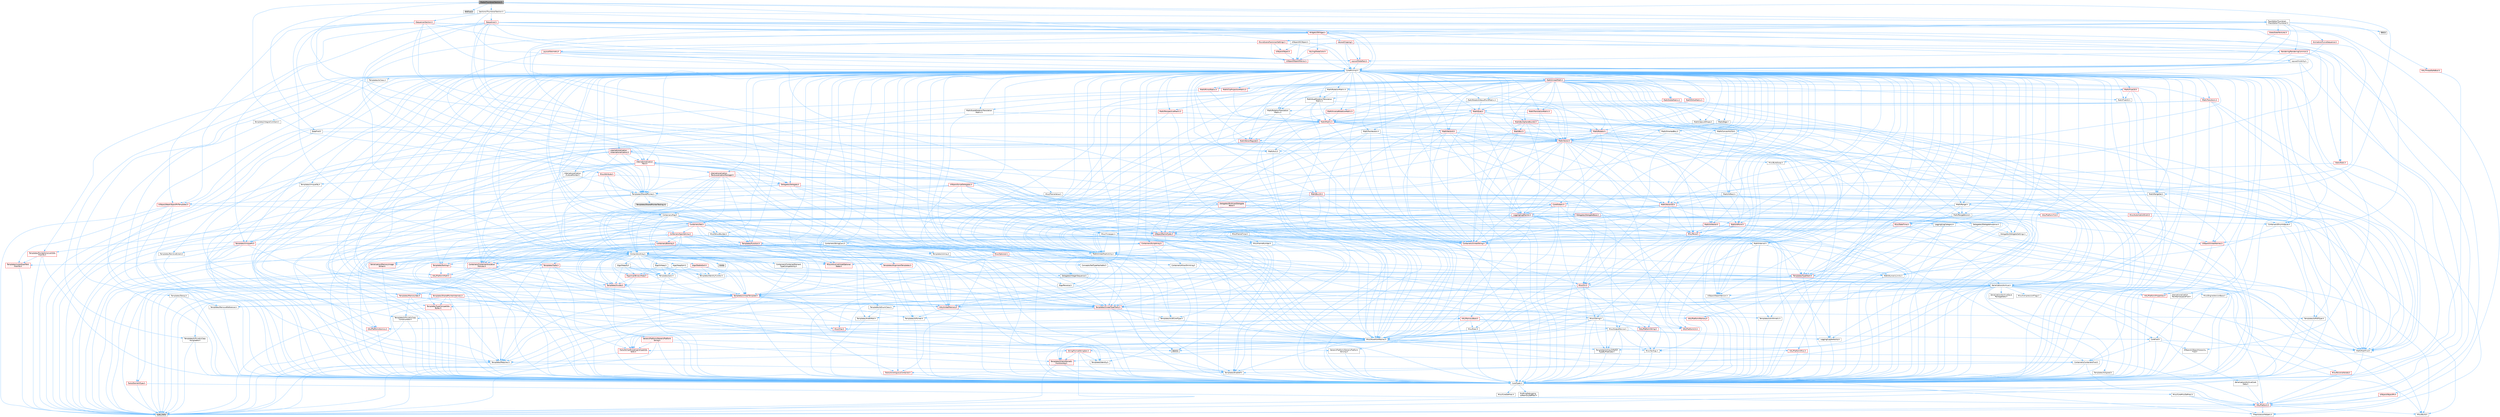 digraph "MediaThumbnailSection.h"
{
 // INTERACTIVE_SVG=YES
 // LATEX_PDF_SIZE
  bgcolor="transparent";
  edge [fontname=Helvetica,fontsize=10,labelfontname=Helvetica,labelfontsize=10];
  node [fontname=Helvetica,fontsize=10,shape=box,height=0.2,width=0.4];
  Node1 [id="Node000001",label="MediaThumbnailSection.h",height=0.2,width=0.4,color="gray40", fillcolor="grey60", style="filled", fontcolor="black",tooltip=" "];
  Node1 -> Node2 [id="edge1_Node000001_Node000002",color="steelblue1",style="solid",tooltip=" "];
  Node2 [id="Node000002",label="Math/RangeSet.h",height=0.2,width=0.4,color="grey40", fillcolor="white", style="filled",URL="$dc/d21/RangeSet_8h.html",tooltip=" "];
  Node2 -> Node3 [id="edge2_Node000002_Node000003",color="steelblue1",style="solid",tooltip=" "];
  Node3 [id="Node000003",label="CoreTypes.h",height=0.2,width=0.4,color="grey40", fillcolor="white", style="filled",URL="$dc/dec/CoreTypes_8h.html",tooltip=" "];
  Node3 -> Node4 [id="edge3_Node000003_Node000004",color="steelblue1",style="solid",tooltip=" "];
  Node4 [id="Node000004",label="HAL/Platform.h",height=0.2,width=0.4,color="red", fillcolor="#FFF0F0", style="filled",URL="$d9/dd0/Platform_8h.html",tooltip=" "];
  Node4 -> Node5 [id="edge4_Node000004_Node000005",color="steelblue1",style="solid",tooltip=" "];
  Node5 [id="Node000005",label="Misc/Build.h",height=0.2,width=0.4,color="grey40", fillcolor="white", style="filled",URL="$d3/dbb/Build_8h.html",tooltip=" "];
  Node4 -> Node7 [id="edge5_Node000004_Node000007",color="steelblue1",style="solid",tooltip=" "];
  Node7 [id="Node000007",label="type_traits",height=0.2,width=0.4,color="grey60", fillcolor="#E0E0E0", style="filled",tooltip=" "];
  Node4 -> Node8 [id="edge6_Node000004_Node000008",color="steelblue1",style="solid",tooltip=" "];
  Node8 [id="Node000008",label="PreprocessorHelpers.h",height=0.2,width=0.4,color="grey40", fillcolor="white", style="filled",URL="$db/ddb/PreprocessorHelpers_8h.html",tooltip=" "];
  Node3 -> Node14 [id="edge7_Node000003_Node000014",color="steelblue1",style="solid",tooltip=" "];
  Node14 [id="Node000014",label="ProfilingDebugging\l/UMemoryDefines.h",height=0.2,width=0.4,color="grey40", fillcolor="white", style="filled",URL="$d2/da2/UMemoryDefines_8h.html",tooltip=" "];
  Node3 -> Node15 [id="edge8_Node000003_Node000015",color="steelblue1",style="solid",tooltip=" "];
  Node15 [id="Node000015",label="Misc/CoreMiscDefines.h",height=0.2,width=0.4,color="grey40", fillcolor="white", style="filled",URL="$da/d38/CoreMiscDefines_8h.html",tooltip=" "];
  Node15 -> Node4 [id="edge9_Node000015_Node000004",color="steelblue1",style="solid",tooltip=" "];
  Node15 -> Node8 [id="edge10_Node000015_Node000008",color="steelblue1",style="solid",tooltip=" "];
  Node3 -> Node16 [id="edge11_Node000003_Node000016",color="steelblue1",style="solid",tooltip=" "];
  Node16 [id="Node000016",label="Misc/CoreDefines.h",height=0.2,width=0.4,color="grey40", fillcolor="white", style="filled",URL="$d3/dd2/CoreDefines_8h.html",tooltip=" "];
  Node2 -> Node17 [id="edge12_Node000002_Node000017",color="steelblue1",style="solid",tooltip=" "];
  Node17 [id="Node000017",label="Containers/Array.h",height=0.2,width=0.4,color="grey40", fillcolor="white", style="filled",URL="$df/dd0/Array_8h.html",tooltip=" "];
  Node17 -> Node3 [id="edge13_Node000017_Node000003",color="steelblue1",style="solid",tooltip=" "];
  Node17 -> Node18 [id="edge14_Node000017_Node000018",color="steelblue1",style="solid",tooltip=" "];
  Node18 [id="Node000018",label="Misc/AssertionMacros.h",height=0.2,width=0.4,color="grey40", fillcolor="white", style="filled",URL="$d0/dfa/AssertionMacros_8h.html",tooltip=" "];
  Node18 -> Node3 [id="edge15_Node000018_Node000003",color="steelblue1",style="solid",tooltip=" "];
  Node18 -> Node4 [id="edge16_Node000018_Node000004",color="steelblue1",style="solid",tooltip=" "];
  Node18 -> Node19 [id="edge17_Node000018_Node000019",color="steelblue1",style="solid",tooltip=" "];
  Node19 [id="Node000019",label="HAL/PlatformMisc.h",height=0.2,width=0.4,color="red", fillcolor="#FFF0F0", style="filled",URL="$d0/df5/PlatformMisc_8h.html",tooltip=" "];
  Node19 -> Node3 [id="edge18_Node000019_Node000003",color="steelblue1",style="solid",tooltip=" "];
  Node18 -> Node8 [id="edge19_Node000018_Node000008",color="steelblue1",style="solid",tooltip=" "];
  Node18 -> Node55 [id="edge20_Node000018_Node000055",color="steelblue1",style="solid",tooltip=" "];
  Node55 [id="Node000055",label="Templates/EnableIf.h",height=0.2,width=0.4,color="grey40", fillcolor="white", style="filled",URL="$d7/d60/EnableIf_8h.html",tooltip=" "];
  Node55 -> Node3 [id="edge21_Node000055_Node000003",color="steelblue1",style="solid",tooltip=" "];
  Node18 -> Node56 [id="edge22_Node000018_Node000056",color="steelblue1",style="solid",tooltip=" "];
  Node56 [id="Node000056",label="Templates/IsArrayOrRefOf\lTypeByPredicate.h",height=0.2,width=0.4,color="grey40", fillcolor="white", style="filled",URL="$d6/da1/IsArrayOrRefOfTypeByPredicate_8h.html",tooltip=" "];
  Node56 -> Node3 [id="edge23_Node000056_Node000003",color="steelblue1",style="solid",tooltip=" "];
  Node18 -> Node57 [id="edge24_Node000018_Node000057",color="steelblue1",style="solid",tooltip=" "];
  Node57 [id="Node000057",label="Templates/IsValidVariadic\lFunctionArg.h",height=0.2,width=0.4,color="red", fillcolor="#FFF0F0", style="filled",URL="$d0/dc8/IsValidVariadicFunctionArg_8h.html",tooltip=" "];
  Node57 -> Node3 [id="edge25_Node000057_Node000003",color="steelblue1",style="solid",tooltip=" "];
  Node57 -> Node7 [id="edge26_Node000057_Node000007",color="steelblue1",style="solid",tooltip=" "];
  Node18 -> Node59 [id="edge27_Node000018_Node000059",color="steelblue1",style="solid",tooltip=" "];
  Node59 [id="Node000059",label="Traits/IsCharEncodingCompatible\lWith.h",height=0.2,width=0.4,color="red", fillcolor="#FFF0F0", style="filled",URL="$df/dd1/IsCharEncodingCompatibleWith_8h.html",tooltip=" "];
  Node59 -> Node7 [id="edge28_Node000059_Node000007",color="steelblue1",style="solid",tooltip=" "];
  Node18 -> Node61 [id="edge29_Node000018_Node000061",color="steelblue1",style="solid",tooltip=" "];
  Node61 [id="Node000061",label="Misc/VarArgs.h",height=0.2,width=0.4,color="grey40", fillcolor="white", style="filled",URL="$d5/d6f/VarArgs_8h.html",tooltip=" "];
  Node61 -> Node3 [id="edge30_Node000061_Node000003",color="steelblue1",style="solid",tooltip=" "];
  Node18 -> Node62 [id="edge31_Node000018_Node000062",color="steelblue1",style="solid",tooltip=" "];
  Node62 [id="Node000062",label="String/FormatStringSan.h",height=0.2,width=0.4,color="red", fillcolor="#FFF0F0", style="filled",URL="$d3/d8b/FormatStringSan_8h.html",tooltip=" "];
  Node62 -> Node7 [id="edge32_Node000062_Node000007",color="steelblue1",style="solid",tooltip=" "];
  Node62 -> Node3 [id="edge33_Node000062_Node000003",color="steelblue1",style="solid",tooltip=" "];
  Node62 -> Node63 [id="edge34_Node000062_Node000063",color="steelblue1",style="solid",tooltip=" "];
  Node63 [id="Node000063",label="Templates/Requires.h",height=0.2,width=0.4,color="grey40", fillcolor="white", style="filled",URL="$dc/d96/Requires_8h.html",tooltip=" "];
  Node63 -> Node55 [id="edge35_Node000063_Node000055",color="steelblue1",style="solid",tooltip=" "];
  Node63 -> Node7 [id="edge36_Node000063_Node000007",color="steelblue1",style="solid",tooltip=" "];
  Node62 -> Node64 [id="edge37_Node000062_Node000064",color="steelblue1",style="solid",tooltip=" "];
  Node64 [id="Node000064",label="Templates/Identity.h",height=0.2,width=0.4,color="grey40", fillcolor="white", style="filled",URL="$d0/dd5/Identity_8h.html",tooltip=" "];
  Node62 -> Node57 [id="edge38_Node000062_Node000057",color="steelblue1",style="solid",tooltip=" "];
  Node62 -> Node27 [id="edge39_Node000062_Node000027",color="steelblue1",style="solid",tooltip=" "];
  Node27 [id="Node000027",label="Containers/ContainersFwd.h",height=0.2,width=0.4,color="grey40", fillcolor="white", style="filled",URL="$d4/d0a/ContainersFwd_8h.html",tooltip=" "];
  Node27 -> Node4 [id="edge40_Node000027_Node000004",color="steelblue1",style="solid",tooltip=" "];
  Node27 -> Node3 [id="edge41_Node000027_Node000003",color="steelblue1",style="solid",tooltip=" "];
  Node27 -> Node24 [id="edge42_Node000027_Node000024",color="steelblue1",style="solid",tooltip=" "];
  Node24 [id="Node000024",label="Traits/IsContiguousContainer.h",height=0.2,width=0.4,color="red", fillcolor="#FFF0F0", style="filled",URL="$d5/d3c/IsContiguousContainer_8h.html",tooltip=" "];
  Node24 -> Node3 [id="edge43_Node000024_Node000003",color="steelblue1",style="solid",tooltip=" "];
  Node18 -> Node68 [id="edge44_Node000018_Node000068",color="steelblue1",style="solid",tooltip=" "];
  Node68 [id="Node000068",label="atomic",height=0.2,width=0.4,color="grey60", fillcolor="#E0E0E0", style="filled",tooltip=" "];
  Node17 -> Node69 [id="edge45_Node000017_Node000069",color="steelblue1",style="solid",tooltip=" "];
  Node69 [id="Node000069",label="Misc/IntrusiveUnsetOptional\lState.h",height=0.2,width=0.4,color="red", fillcolor="#FFF0F0", style="filled",URL="$d2/d0a/IntrusiveUnsetOptionalState_8h.html",tooltip=" "];
  Node17 -> Node71 [id="edge46_Node000017_Node000071",color="steelblue1",style="solid",tooltip=" "];
  Node71 [id="Node000071",label="Misc/ReverseIterate.h",height=0.2,width=0.4,color="red", fillcolor="#FFF0F0", style="filled",URL="$db/de3/ReverseIterate_8h.html",tooltip=" "];
  Node71 -> Node4 [id="edge47_Node000071_Node000004",color="steelblue1",style="solid",tooltip=" "];
  Node17 -> Node73 [id="edge48_Node000017_Node000073",color="steelblue1",style="solid",tooltip=" "];
  Node73 [id="Node000073",label="HAL/UnrealMemory.h",height=0.2,width=0.4,color="red", fillcolor="#FFF0F0", style="filled",URL="$d9/d96/UnrealMemory_8h.html",tooltip=" "];
  Node73 -> Node3 [id="edge49_Node000073_Node000003",color="steelblue1",style="solid",tooltip=" "];
  Node73 -> Node77 [id="edge50_Node000073_Node000077",color="steelblue1",style="solid",tooltip=" "];
  Node77 [id="Node000077",label="HAL/MemoryBase.h",height=0.2,width=0.4,color="red", fillcolor="#FFF0F0", style="filled",URL="$d6/d9f/MemoryBase_8h.html",tooltip=" "];
  Node77 -> Node3 [id="edge51_Node000077_Node000003",color="steelblue1",style="solid",tooltip=" "];
  Node77 -> Node48 [id="edge52_Node000077_Node000048",color="steelblue1",style="solid",tooltip=" "];
  Node48 [id="Node000048",label="HAL/PlatformAtomics.h",height=0.2,width=0.4,color="red", fillcolor="#FFF0F0", style="filled",URL="$d3/d36/PlatformAtomics_8h.html",tooltip=" "];
  Node48 -> Node3 [id="edge53_Node000048_Node000003",color="steelblue1",style="solid",tooltip=" "];
  Node77 -> Node31 [id="edge54_Node000077_Node000031",color="steelblue1",style="solid",tooltip=" "];
  Node31 [id="Node000031",label="HAL/PlatformCrt.h",height=0.2,width=0.4,color="red", fillcolor="#FFF0F0", style="filled",URL="$d8/d75/PlatformCrt_8h.html",tooltip=" "];
  Node77 -> Node78 [id="edge55_Node000077_Node000078",color="steelblue1",style="solid",tooltip=" "];
  Node78 [id="Node000078",label="Misc/Exec.h",height=0.2,width=0.4,color="grey40", fillcolor="white", style="filled",URL="$de/ddb/Exec_8h.html",tooltip=" "];
  Node78 -> Node3 [id="edge56_Node000078_Node000003",color="steelblue1",style="solid",tooltip=" "];
  Node78 -> Node18 [id="edge57_Node000078_Node000018",color="steelblue1",style="solid",tooltip=" "];
  Node77 -> Node79 [id="edge58_Node000077_Node000079",color="steelblue1",style="solid",tooltip=" "];
  Node79 [id="Node000079",label="Misc/OutputDevice.h",height=0.2,width=0.4,color="grey40", fillcolor="white", style="filled",URL="$d7/d32/OutputDevice_8h.html",tooltip=" "];
  Node79 -> Node26 [id="edge59_Node000079_Node000026",color="steelblue1",style="solid",tooltip=" "];
  Node26 [id="Node000026",label="CoreFwd.h",height=0.2,width=0.4,color="grey40", fillcolor="white", style="filled",URL="$d1/d1e/CoreFwd_8h.html",tooltip=" "];
  Node26 -> Node3 [id="edge60_Node000026_Node000003",color="steelblue1",style="solid",tooltip=" "];
  Node26 -> Node27 [id="edge61_Node000026_Node000027",color="steelblue1",style="solid",tooltip=" "];
  Node26 -> Node28 [id="edge62_Node000026_Node000028",color="steelblue1",style="solid",tooltip=" "];
  Node28 [id="Node000028",label="Math/MathFwd.h",height=0.2,width=0.4,color="grey40", fillcolor="white", style="filled",URL="$d2/d10/MathFwd_8h.html",tooltip=" "];
  Node28 -> Node4 [id="edge63_Node000028_Node000004",color="steelblue1",style="solid",tooltip=" "];
  Node26 -> Node29 [id="edge64_Node000026_Node000029",color="steelblue1",style="solid",tooltip=" "];
  Node29 [id="Node000029",label="UObject/UObjectHierarchy\lFwd.h",height=0.2,width=0.4,color="grey40", fillcolor="white", style="filled",URL="$d3/d13/UObjectHierarchyFwd_8h.html",tooltip=" "];
  Node79 -> Node3 [id="edge65_Node000079_Node000003",color="steelblue1",style="solid",tooltip=" "];
  Node79 -> Node80 [id="edge66_Node000079_Node000080",color="steelblue1",style="solid",tooltip=" "];
  Node80 [id="Node000080",label="Logging/LogVerbosity.h",height=0.2,width=0.4,color="grey40", fillcolor="white", style="filled",URL="$d2/d8f/LogVerbosity_8h.html",tooltip=" "];
  Node80 -> Node3 [id="edge67_Node000080_Node000003",color="steelblue1",style="solid",tooltip=" "];
  Node79 -> Node61 [id="edge68_Node000079_Node000061",color="steelblue1",style="solid",tooltip=" "];
  Node79 -> Node56 [id="edge69_Node000079_Node000056",color="steelblue1",style="solid",tooltip=" "];
  Node79 -> Node57 [id="edge70_Node000079_Node000057",color="steelblue1",style="solid",tooltip=" "];
  Node79 -> Node59 [id="edge71_Node000079_Node000059",color="steelblue1",style="solid",tooltip=" "];
  Node73 -> Node90 [id="edge72_Node000073_Node000090",color="steelblue1",style="solid",tooltip=" "];
  Node90 [id="Node000090",label="HAL/PlatformMemory.h",height=0.2,width=0.4,color="red", fillcolor="#FFF0F0", style="filled",URL="$de/d68/PlatformMemory_8h.html",tooltip=" "];
  Node90 -> Node3 [id="edge73_Node000090_Node000003",color="steelblue1",style="solid",tooltip=" "];
  Node73 -> Node93 [id="edge74_Node000073_Node000093",color="steelblue1",style="solid",tooltip=" "];
  Node93 [id="Node000093",label="Templates/IsPointer.h",height=0.2,width=0.4,color="grey40", fillcolor="white", style="filled",URL="$d7/d05/IsPointer_8h.html",tooltip=" "];
  Node93 -> Node3 [id="edge75_Node000093_Node000003",color="steelblue1",style="solid",tooltip=" "];
  Node17 -> Node94 [id="edge76_Node000017_Node000094",color="steelblue1",style="solid",tooltip=" "];
  Node94 [id="Node000094",label="Templates/UnrealTypeTraits.h",height=0.2,width=0.4,color="red", fillcolor="#FFF0F0", style="filled",URL="$d2/d2d/UnrealTypeTraits_8h.html",tooltip=" "];
  Node94 -> Node3 [id="edge77_Node000094_Node000003",color="steelblue1",style="solid",tooltip=" "];
  Node94 -> Node93 [id="edge78_Node000094_Node000093",color="steelblue1",style="solid",tooltip=" "];
  Node94 -> Node18 [id="edge79_Node000094_Node000018",color="steelblue1",style="solid",tooltip=" "];
  Node94 -> Node86 [id="edge80_Node000094_Node000086",color="steelblue1",style="solid",tooltip=" "];
  Node86 [id="Node000086",label="Templates/AndOrNot.h",height=0.2,width=0.4,color="grey40", fillcolor="white", style="filled",URL="$db/d0a/AndOrNot_8h.html",tooltip=" "];
  Node86 -> Node3 [id="edge81_Node000086_Node000003",color="steelblue1",style="solid",tooltip=" "];
  Node94 -> Node55 [id="edge82_Node000094_Node000055",color="steelblue1",style="solid",tooltip=" "];
  Node94 -> Node95 [id="edge83_Node000094_Node000095",color="steelblue1",style="solid",tooltip=" "];
  Node95 [id="Node000095",label="Templates/IsArithmetic.h",height=0.2,width=0.4,color="grey40", fillcolor="white", style="filled",URL="$d2/d5d/IsArithmetic_8h.html",tooltip=" "];
  Node95 -> Node3 [id="edge84_Node000095_Node000003",color="steelblue1",style="solid",tooltip=" "];
  Node94 -> Node97 [id="edge85_Node000094_Node000097",color="steelblue1",style="solid",tooltip=" "];
  Node97 [id="Node000097",label="Templates/IsPODType.h",height=0.2,width=0.4,color="grey40", fillcolor="white", style="filled",URL="$d7/db1/IsPODType_8h.html",tooltip=" "];
  Node97 -> Node3 [id="edge86_Node000097_Node000003",color="steelblue1",style="solid",tooltip=" "];
  Node94 -> Node98 [id="edge87_Node000094_Node000098",color="steelblue1",style="solid",tooltip=" "];
  Node98 [id="Node000098",label="Templates/IsUECoreType.h",height=0.2,width=0.4,color="grey40", fillcolor="white", style="filled",URL="$d1/db8/IsUECoreType_8h.html",tooltip=" "];
  Node98 -> Node3 [id="edge88_Node000098_Node000003",color="steelblue1",style="solid",tooltip=" "];
  Node98 -> Node7 [id="edge89_Node000098_Node000007",color="steelblue1",style="solid",tooltip=" "];
  Node94 -> Node87 [id="edge90_Node000094_Node000087",color="steelblue1",style="solid",tooltip=" "];
  Node87 [id="Node000087",label="Templates/IsTriviallyCopy\lConstructible.h",height=0.2,width=0.4,color="grey40", fillcolor="white", style="filled",URL="$d3/d78/IsTriviallyCopyConstructible_8h.html",tooltip=" "];
  Node87 -> Node3 [id="edge91_Node000087_Node000003",color="steelblue1",style="solid",tooltip=" "];
  Node87 -> Node7 [id="edge92_Node000087_Node000007",color="steelblue1",style="solid",tooltip=" "];
  Node17 -> Node99 [id="edge93_Node000017_Node000099",color="steelblue1",style="solid",tooltip=" "];
  Node99 [id="Node000099",label="Templates/UnrealTemplate.h",height=0.2,width=0.4,color="red", fillcolor="#FFF0F0", style="filled",URL="$d4/d24/UnrealTemplate_8h.html",tooltip=" "];
  Node99 -> Node3 [id="edge94_Node000099_Node000003",color="steelblue1",style="solid",tooltip=" "];
  Node99 -> Node93 [id="edge95_Node000099_Node000093",color="steelblue1",style="solid",tooltip=" "];
  Node99 -> Node73 [id="edge96_Node000099_Node000073",color="steelblue1",style="solid",tooltip=" "];
  Node99 -> Node94 [id="edge97_Node000099_Node000094",color="steelblue1",style="solid",tooltip=" "];
  Node99 -> Node102 [id="edge98_Node000099_Node000102",color="steelblue1",style="solid",tooltip=" "];
  Node102 [id="Node000102",label="Templates/RemoveReference.h",height=0.2,width=0.4,color="grey40", fillcolor="white", style="filled",URL="$da/dbe/RemoveReference_8h.html",tooltip=" "];
  Node102 -> Node3 [id="edge99_Node000102_Node000003",color="steelblue1",style="solid",tooltip=" "];
  Node99 -> Node63 [id="edge100_Node000099_Node000063",color="steelblue1",style="solid",tooltip=" "];
  Node99 -> Node103 [id="edge101_Node000099_Node000103",color="steelblue1",style="solid",tooltip=" "];
  Node103 [id="Node000103",label="Templates/TypeCompatible\lBytes.h",height=0.2,width=0.4,color="red", fillcolor="#FFF0F0", style="filled",URL="$df/d0a/TypeCompatibleBytes_8h.html",tooltip=" "];
  Node103 -> Node3 [id="edge102_Node000103_Node000003",color="steelblue1",style="solid",tooltip=" "];
  Node103 -> Node7 [id="edge103_Node000103_Node000007",color="steelblue1",style="solid",tooltip=" "];
  Node99 -> Node64 [id="edge104_Node000099_Node000064",color="steelblue1",style="solid",tooltip=" "];
  Node99 -> Node24 [id="edge105_Node000099_Node000024",color="steelblue1",style="solid",tooltip=" "];
  Node99 -> Node7 [id="edge106_Node000099_Node000007",color="steelblue1",style="solid",tooltip=" "];
  Node17 -> Node105 [id="edge107_Node000017_Node000105",color="steelblue1",style="solid",tooltip=" "];
  Node105 [id="Node000105",label="Containers/AllowShrinking.h",height=0.2,width=0.4,color="grey40", fillcolor="white", style="filled",URL="$d7/d1a/AllowShrinking_8h.html",tooltip=" "];
  Node105 -> Node3 [id="edge108_Node000105_Node000003",color="steelblue1",style="solid",tooltip=" "];
  Node17 -> Node106 [id="edge109_Node000017_Node000106",color="steelblue1",style="solid",tooltip=" "];
  Node106 [id="Node000106",label="Containers/ContainerAllocation\lPolicies.h",height=0.2,width=0.4,color="red", fillcolor="#FFF0F0", style="filled",URL="$d7/dff/ContainerAllocationPolicies_8h.html",tooltip=" "];
  Node106 -> Node3 [id="edge110_Node000106_Node000003",color="steelblue1",style="solid",tooltip=" "];
  Node106 -> Node106 [id="edge111_Node000106_Node000106",color="steelblue1",style="solid",tooltip=" "];
  Node106 -> Node108 [id="edge112_Node000106_Node000108",color="steelblue1",style="solid",tooltip=" "];
  Node108 [id="Node000108",label="HAL/PlatformMath.h",height=0.2,width=0.4,color="red", fillcolor="#FFF0F0", style="filled",URL="$dc/d53/PlatformMath_8h.html",tooltip=" "];
  Node108 -> Node3 [id="edge113_Node000108_Node000003",color="steelblue1",style="solid",tooltip=" "];
  Node106 -> Node73 [id="edge114_Node000106_Node000073",color="steelblue1",style="solid",tooltip=" "];
  Node106 -> Node41 [id="edge115_Node000106_Node000041",color="steelblue1",style="solid",tooltip=" "];
  Node41 [id="Node000041",label="Math/NumericLimits.h",height=0.2,width=0.4,color="grey40", fillcolor="white", style="filled",URL="$df/d1b/NumericLimits_8h.html",tooltip=" "];
  Node41 -> Node3 [id="edge116_Node000041_Node000003",color="steelblue1",style="solid",tooltip=" "];
  Node106 -> Node18 [id="edge117_Node000106_Node000018",color="steelblue1",style="solid",tooltip=" "];
  Node106 -> Node117 [id="edge118_Node000106_Node000117",color="steelblue1",style="solid",tooltip=" "];
  Node117 [id="Node000117",label="Templates/MemoryOps.h",height=0.2,width=0.4,color="red", fillcolor="#FFF0F0", style="filled",URL="$db/dea/MemoryOps_8h.html",tooltip=" "];
  Node117 -> Node3 [id="edge119_Node000117_Node000003",color="steelblue1",style="solid",tooltip=" "];
  Node117 -> Node73 [id="edge120_Node000117_Node000073",color="steelblue1",style="solid",tooltip=" "];
  Node117 -> Node88 [id="edge121_Node000117_Node000088",color="steelblue1",style="solid",tooltip=" "];
  Node88 [id="Node000088",label="Templates/IsTriviallyCopy\lAssignable.h",height=0.2,width=0.4,color="grey40", fillcolor="white", style="filled",URL="$d2/df2/IsTriviallyCopyAssignable_8h.html",tooltip=" "];
  Node88 -> Node3 [id="edge122_Node000088_Node000003",color="steelblue1",style="solid",tooltip=" "];
  Node88 -> Node7 [id="edge123_Node000088_Node000007",color="steelblue1",style="solid",tooltip=" "];
  Node117 -> Node87 [id="edge124_Node000117_Node000087",color="steelblue1",style="solid",tooltip=" "];
  Node117 -> Node63 [id="edge125_Node000117_Node000063",color="steelblue1",style="solid",tooltip=" "];
  Node117 -> Node94 [id="edge126_Node000117_Node000094",color="steelblue1",style="solid",tooltip=" "];
  Node117 -> Node7 [id="edge127_Node000117_Node000007",color="steelblue1",style="solid",tooltip=" "];
  Node106 -> Node103 [id="edge128_Node000106_Node000103",color="steelblue1",style="solid",tooltip=" "];
  Node106 -> Node7 [id="edge129_Node000106_Node000007",color="steelblue1",style="solid",tooltip=" "];
  Node17 -> Node118 [id="edge130_Node000017_Node000118",color="steelblue1",style="solid",tooltip=" "];
  Node118 [id="Node000118",label="Containers/ContainerElement\lTypeCompatibility.h",height=0.2,width=0.4,color="grey40", fillcolor="white", style="filled",URL="$df/ddf/ContainerElementTypeCompatibility_8h.html",tooltip=" "];
  Node118 -> Node3 [id="edge131_Node000118_Node000003",color="steelblue1",style="solid",tooltip=" "];
  Node118 -> Node94 [id="edge132_Node000118_Node000094",color="steelblue1",style="solid",tooltip=" "];
  Node17 -> Node119 [id="edge133_Node000017_Node000119",color="steelblue1",style="solid",tooltip=" "];
  Node119 [id="Node000119",label="Serialization/Archive.h",height=0.2,width=0.4,color="grey40", fillcolor="white", style="filled",URL="$d7/d3b/Archive_8h.html",tooltip=" "];
  Node119 -> Node26 [id="edge134_Node000119_Node000026",color="steelblue1",style="solid",tooltip=" "];
  Node119 -> Node3 [id="edge135_Node000119_Node000003",color="steelblue1",style="solid",tooltip=" "];
  Node119 -> Node120 [id="edge136_Node000119_Node000120",color="steelblue1",style="solid",tooltip=" "];
  Node120 [id="Node000120",label="HAL/PlatformProperties.h",height=0.2,width=0.4,color="red", fillcolor="#FFF0F0", style="filled",URL="$d9/db0/PlatformProperties_8h.html",tooltip=" "];
  Node120 -> Node3 [id="edge137_Node000120_Node000003",color="steelblue1",style="solid",tooltip=" "];
  Node119 -> Node123 [id="edge138_Node000119_Node000123",color="steelblue1",style="solid",tooltip=" "];
  Node123 [id="Node000123",label="Internationalization\l/TextNamespaceFwd.h",height=0.2,width=0.4,color="grey40", fillcolor="white", style="filled",URL="$d8/d97/TextNamespaceFwd_8h.html",tooltip=" "];
  Node123 -> Node3 [id="edge139_Node000123_Node000003",color="steelblue1",style="solid",tooltip=" "];
  Node119 -> Node28 [id="edge140_Node000119_Node000028",color="steelblue1",style="solid",tooltip=" "];
  Node119 -> Node18 [id="edge141_Node000119_Node000018",color="steelblue1",style="solid",tooltip=" "];
  Node119 -> Node5 [id="edge142_Node000119_Node000005",color="steelblue1",style="solid",tooltip=" "];
  Node119 -> Node42 [id="edge143_Node000119_Node000042",color="steelblue1",style="solid",tooltip=" "];
  Node42 [id="Node000042",label="Misc/CompressionFlags.h",height=0.2,width=0.4,color="grey40", fillcolor="white", style="filled",URL="$d9/d76/CompressionFlags_8h.html",tooltip=" "];
  Node119 -> Node124 [id="edge144_Node000119_Node000124",color="steelblue1",style="solid",tooltip=" "];
  Node124 [id="Node000124",label="Misc/EngineVersionBase.h",height=0.2,width=0.4,color="grey40", fillcolor="white", style="filled",URL="$d5/d2b/EngineVersionBase_8h.html",tooltip=" "];
  Node124 -> Node3 [id="edge145_Node000124_Node000003",color="steelblue1",style="solid",tooltip=" "];
  Node119 -> Node61 [id="edge146_Node000119_Node000061",color="steelblue1",style="solid",tooltip=" "];
  Node119 -> Node125 [id="edge147_Node000119_Node000125",color="steelblue1",style="solid",tooltip=" "];
  Node125 [id="Node000125",label="Serialization/ArchiveCook\lData.h",height=0.2,width=0.4,color="grey40", fillcolor="white", style="filled",URL="$dc/db6/ArchiveCookData_8h.html",tooltip=" "];
  Node125 -> Node4 [id="edge148_Node000125_Node000004",color="steelblue1",style="solid",tooltip=" "];
  Node119 -> Node126 [id="edge149_Node000119_Node000126",color="steelblue1",style="solid",tooltip=" "];
  Node126 [id="Node000126",label="Serialization/ArchiveSave\lPackageData.h",height=0.2,width=0.4,color="grey40", fillcolor="white", style="filled",URL="$d1/d37/ArchiveSavePackageData_8h.html",tooltip=" "];
  Node119 -> Node55 [id="edge150_Node000119_Node000055",color="steelblue1",style="solid",tooltip=" "];
  Node119 -> Node56 [id="edge151_Node000119_Node000056",color="steelblue1",style="solid",tooltip=" "];
  Node119 -> Node127 [id="edge152_Node000119_Node000127",color="steelblue1",style="solid",tooltip=" "];
  Node127 [id="Node000127",label="Templates/IsEnumClass.h",height=0.2,width=0.4,color="grey40", fillcolor="white", style="filled",URL="$d7/d15/IsEnumClass_8h.html",tooltip=" "];
  Node127 -> Node3 [id="edge153_Node000127_Node000003",color="steelblue1",style="solid",tooltip=" "];
  Node127 -> Node86 [id="edge154_Node000127_Node000086",color="steelblue1",style="solid",tooltip=" "];
  Node119 -> Node113 [id="edge155_Node000119_Node000113",color="steelblue1",style="solid",tooltip=" "];
  Node113 [id="Node000113",label="Templates/IsSigned.h",height=0.2,width=0.4,color="grey40", fillcolor="white", style="filled",URL="$d8/dd8/IsSigned_8h.html",tooltip=" "];
  Node113 -> Node3 [id="edge156_Node000113_Node000003",color="steelblue1",style="solid",tooltip=" "];
  Node119 -> Node57 [id="edge157_Node000119_Node000057",color="steelblue1",style="solid",tooltip=" "];
  Node119 -> Node99 [id="edge158_Node000119_Node000099",color="steelblue1",style="solid",tooltip=" "];
  Node119 -> Node59 [id="edge159_Node000119_Node000059",color="steelblue1",style="solid",tooltip=" "];
  Node119 -> Node128 [id="edge160_Node000119_Node000128",color="steelblue1",style="solid",tooltip=" "];
  Node128 [id="Node000128",label="UObject/ObjectVersion.h",height=0.2,width=0.4,color="grey40", fillcolor="white", style="filled",URL="$da/d63/ObjectVersion_8h.html",tooltip=" "];
  Node128 -> Node3 [id="edge161_Node000128_Node000003",color="steelblue1",style="solid",tooltip=" "];
  Node17 -> Node129 [id="edge162_Node000017_Node000129",color="steelblue1",style="solid",tooltip=" "];
  Node129 [id="Node000129",label="Serialization/MemoryImage\lWriter.h",height=0.2,width=0.4,color="red", fillcolor="#FFF0F0", style="filled",URL="$d0/d08/MemoryImageWriter_8h.html",tooltip=" "];
  Node129 -> Node3 [id="edge163_Node000129_Node000003",color="steelblue1",style="solid",tooltip=" "];
  Node17 -> Node143 [id="edge164_Node000017_Node000143",color="steelblue1",style="solid",tooltip=" "];
  Node143 [id="Node000143",label="Algo/Heapify.h",height=0.2,width=0.4,color="grey40", fillcolor="white", style="filled",URL="$d0/d2a/Heapify_8h.html",tooltip=" "];
  Node143 -> Node144 [id="edge165_Node000143_Node000144",color="steelblue1",style="solid",tooltip=" "];
  Node144 [id="Node000144",label="Algo/Impl/BinaryHeap.h",height=0.2,width=0.4,color="red", fillcolor="#FFF0F0", style="filled",URL="$d7/da3/Algo_2Impl_2BinaryHeap_8h.html",tooltip=" "];
  Node144 -> Node145 [id="edge166_Node000144_Node000145",color="steelblue1",style="solid",tooltip=" "];
  Node145 [id="Node000145",label="Templates/Invoke.h",height=0.2,width=0.4,color="red", fillcolor="#FFF0F0", style="filled",URL="$d7/deb/Invoke_8h.html",tooltip=" "];
  Node145 -> Node3 [id="edge167_Node000145_Node000003",color="steelblue1",style="solid",tooltip=" "];
  Node145 -> Node99 [id="edge168_Node000145_Node000099",color="steelblue1",style="solid",tooltip=" "];
  Node145 -> Node7 [id="edge169_Node000145_Node000007",color="steelblue1",style="solid",tooltip=" "];
  Node144 -> Node7 [id="edge170_Node000144_Node000007",color="steelblue1",style="solid",tooltip=" "];
  Node143 -> Node149 [id="edge171_Node000143_Node000149",color="steelblue1",style="solid",tooltip=" "];
  Node149 [id="Node000149",label="Templates/IdentityFunctor.h",height=0.2,width=0.4,color="grey40", fillcolor="white", style="filled",URL="$d7/d2e/IdentityFunctor_8h.html",tooltip=" "];
  Node149 -> Node4 [id="edge172_Node000149_Node000004",color="steelblue1",style="solid",tooltip=" "];
  Node143 -> Node145 [id="edge173_Node000143_Node000145",color="steelblue1",style="solid",tooltip=" "];
  Node143 -> Node150 [id="edge174_Node000143_Node000150",color="steelblue1",style="solid",tooltip=" "];
  Node150 [id="Node000150",label="Templates/Less.h",height=0.2,width=0.4,color="grey40", fillcolor="white", style="filled",URL="$de/dc8/Less_8h.html",tooltip=" "];
  Node150 -> Node3 [id="edge175_Node000150_Node000003",color="steelblue1",style="solid",tooltip=" "];
  Node150 -> Node99 [id="edge176_Node000150_Node000099",color="steelblue1",style="solid",tooltip=" "];
  Node143 -> Node99 [id="edge177_Node000143_Node000099",color="steelblue1",style="solid",tooltip=" "];
  Node17 -> Node151 [id="edge178_Node000017_Node000151",color="steelblue1",style="solid",tooltip=" "];
  Node151 [id="Node000151",label="Algo/HeapSort.h",height=0.2,width=0.4,color="grey40", fillcolor="white", style="filled",URL="$d3/d92/HeapSort_8h.html",tooltip=" "];
  Node151 -> Node144 [id="edge179_Node000151_Node000144",color="steelblue1",style="solid",tooltip=" "];
  Node151 -> Node149 [id="edge180_Node000151_Node000149",color="steelblue1",style="solid",tooltip=" "];
  Node151 -> Node150 [id="edge181_Node000151_Node000150",color="steelblue1",style="solid",tooltip=" "];
  Node151 -> Node99 [id="edge182_Node000151_Node000099",color="steelblue1",style="solid",tooltip=" "];
  Node17 -> Node152 [id="edge183_Node000017_Node000152",color="steelblue1",style="solid",tooltip=" "];
  Node152 [id="Node000152",label="Algo/IsHeap.h",height=0.2,width=0.4,color="grey40", fillcolor="white", style="filled",URL="$de/d32/IsHeap_8h.html",tooltip=" "];
  Node152 -> Node144 [id="edge184_Node000152_Node000144",color="steelblue1",style="solid",tooltip=" "];
  Node152 -> Node149 [id="edge185_Node000152_Node000149",color="steelblue1",style="solid",tooltip=" "];
  Node152 -> Node145 [id="edge186_Node000152_Node000145",color="steelblue1",style="solid",tooltip=" "];
  Node152 -> Node150 [id="edge187_Node000152_Node000150",color="steelblue1",style="solid",tooltip=" "];
  Node152 -> Node99 [id="edge188_Node000152_Node000099",color="steelblue1",style="solid",tooltip=" "];
  Node17 -> Node144 [id="edge189_Node000017_Node000144",color="steelblue1",style="solid",tooltip=" "];
  Node17 -> Node153 [id="edge190_Node000017_Node000153",color="steelblue1",style="solid",tooltip=" "];
  Node153 [id="Node000153",label="Algo/StableSort.h",height=0.2,width=0.4,color="red", fillcolor="#FFF0F0", style="filled",URL="$d7/d3c/StableSort_8h.html",tooltip=" "];
  Node153 -> Node149 [id="edge191_Node000153_Node000149",color="steelblue1",style="solid",tooltip=" "];
  Node153 -> Node145 [id="edge192_Node000153_Node000145",color="steelblue1",style="solid",tooltip=" "];
  Node153 -> Node150 [id="edge193_Node000153_Node000150",color="steelblue1",style="solid",tooltip=" "];
  Node153 -> Node99 [id="edge194_Node000153_Node000099",color="steelblue1",style="solid",tooltip=" "];
  Node17 -> Node156 [id="edge195_Node000017_Node000156",color="steelblue1",style="solid",tooltip=" "];
  Node156 [id="Node000156",label="Concepts/GetTypeHashable.h",height=0.2,width=0.4,color="grey40", fillcolor="white", style="filled",URL="$d3/da2/GetTypeHashable_8h.html",tooltip=" "];
  Node156 -> Node3 [id="edge196_Node000156_Node000003",color="steelblue1",style="solid",tooltip=" "];
  Node156 -> Node134 [id="edge197_Node000156_Node000134",color="steelblue1",style="solid",tooltip=" "];
  Node134 [id="Node000134",label="Templates/TypeHash.h",height=0.2,width=0.4,color="red", fillcolor="#FFF0F0", style="filled",URL="$d1/d62/TypeHash_8h.html",tooltip=" "];
  Node134 -> Node3 [id="edge198_Node000134_Node000003",color="steelblue1",style="solid",tooltip=" "];
  Node134 -> Node63 [id="edge199_Node000134_Node000063",color="steelblue1",style="solid",tooltip=" "];
  Node134 -> Node135 [id="edge200_Node000134_Node000135",color="steelblue1",style="solid",tooltip=" "];
  Node135 [id="Node000135",label="Misc/Crc.h",height=0.2,width=0.4,color="red", fillcolor="#FFF0F0", style="filled",URL="$d4/dd2/Crc_8h.html",tooltip=" "];
  Node135 -> Node3 [id="edge201_Node000135_Node000003",color="steelblue1",style="solid",tooltip=" "];
  Node135 -> Node75 [id="edge202_Node000135_Node000075",color="steelblue1",style="solid",tooltip=" "];
  Node75 [id="Node000075",label="HAL/PlatformString.h",height=0.2,width=0.4,color="red", fillcolor="#FFF0F0", style="filled",URL="$db/db5/PlatformString_8h.html",tooltip=" "];
  Node75 -> Node3 [id="edge203_Node000075_Node000003",color="steelblue1",style="solid",tooltip=" "];
  Node135 -> Node18 [id="edge204_Node000135_Node000018",color="steelblue1",style="solid",tooltip=" "];
  Node135 -> Node136 [id="edge205_Node000135_Node000136",color="steelblue1",style="solid",tooltip=" "];
  Node136 [id="Node000136",label="Misc/CString.h",height=0.2,width=0.4,color="grey40", fillcolor="white", style="filled",URL="$d2/d49/CString_8h.html",tooltip=" "];
  Node136 -> Node3 [id="edge206_Node000136_Node000003",color="steelblue1",style="solid",tooltip=" "];
  Node136 -> Node31 [id="edge207_Node000136_Node000031",color="steelblue1",style="solid",tooltip=" "];
  Node136 -> Node75 [id="edge208_Node000136_Node000075",color="steelblue1",style="solid",tooltip=" "];
  Node136 -> Node18 [id="edge209_Node000136_Node000018",color="steelblue1",style="solid",tooltip=" "];
  Node136 -> Node137 [id="edge210_Node000136_Node000137",color="steelblue1",style="solid",tooltip=" "];
  Node137 [id="Node000137",label="Misc/Char.h",height=0.2,width=0.4,color="red", fillcolor="#FFF0F0", style="filled",URL="$d0/d58/Char_8h.html",tooltip=" "];
  Node137 -> Node3 [id="edge211_Node000137_Node000003",color="steelblue1",style="solid",tooltip=" "];
  Node137 -> Node7 [id="edge212_Node000137_Node000007",color="steelblue1",style="solid",tooltip=" "];
  Node136 -> Node61 [id="edge213_Node000136_Node000061",color="steelblue1",style="solid",tooltip=" "];
  Node136 -> Node56 [id="edge214_Node000136_Node000056",color="steelblue1",style="solid",tooltip=" "];
  Node136 -> Node57 [id="edge215_Node000136_Node000057",color="steelblue1",style="solid",tooltip=" "];
  Node136 -> Node59 [id="edge216_Node000136_Node000059",color="steelblue1",style="solid",tooltip=" "];
  Node135 -> Node137 [id="edge217_Node000135_Node000137",color="steelblue1",style="solid",tooltip=" "];
  Node135 -> Node94 [id="edge218_Node000135_Node000094",color="steelblue1",style="solid",tooltip=" "];
  Node134 -> Node7 [id="edge219_Node000134_Node000007",color="steelblue1",style="solid",tooltip=" "];
  Node17 -> Node149 [id="edge220_Node000017_Node000149",color="steelblue1",style="solid",tooltip=" "];
  Node17 -> Node145 [id="edge221_Node000017_Node000145",color="steelblue1",style="solid",tooltip=" "];
  Node17 -> Node150 [id="edge222_Node000017_Node000150",color="steelblue1",style="solid",tooltip=" "];
  Node17 -> Node157 [id="edge223_Node000017_Node000157",color="steelblue1",style="solid",tooltip=" "];
  Node157 [id="Node000157",label="Templates/LosesQualifiers\lFromTo.h",height=0.2,width=0.4,color="red", fillcolor="#FFF0F0", style="filled",URL="$d2/db3/LosesQualifiersFromTo_8h.html",tooltip=" "];
  Node157 -> Node7 [id="edge224_Node000157_Node000007",color="steelblue1",style="solid",tooltip=" "];
  Node17 -> Node63 [id="edge225_Node000017_Node000063",color="steelblue1",style="solid",tooltip=" "];
  Node17 -> Node158 [id="edge226_Node000017_Node000158",color="steelblue1",style="solid",tooltip=" "];
  Node158 [id="Node000158",label="Templates/Sorting.h",height=0.2,width=0.4,color="red", fillcolor="#FFF0F0", style="filled",URL="$d3/d9e/Sorting_8h.html",tooltip=" "];
  Node158 -> Node3 [id="edge227_Node000158_Node000003",color="steelblue1",style="solid",tooltip=" "];
  Node158 -> Node108 [id="edge228_Node000158_Node000108",color="steelblue1",style="solid",tooltip=" "];
  Node158 -> Node150 [id="edge229_Node000158_Node000150",color="steelblue1",style="solid",tooltip=" "];
  Node17 -> Node162 [id="edge230_Node000017_Node000162",color="steelblue1",style="solid",tooltip=" "];
  Node162 [id="Node000162",label="Templates/AlignmentTemplates.h",height=0.2,width=0.4,color="red", fillcolor="#FFF0F0", style="filled",URL="$dd/d32/AlignmentTemplates_8h.html",tooltip=" "];
  Node162 -> Node3 [id="edge231_Node000162_Node000003",color="steelblue1",style="solid",tooltip=" "];
  Node162 -> Node93 [id="edge232_Node000162_Node000093",color="steelblue1",style="solid",tooltip=" "];
  Node17 -> Node22 [id="edge233_Node000017_Node000022",color="steelblue1",style="solid",tooltip=" "];
  Node22 [id="Node000022",label="Traits/ElementType.h",height=0.2,width=0.4,color="red", fillcolor="#FFF0F0", style="filled",URL="$d5/d4f/ElementType_8h.html",tooltip=" "];
  Node22 -> Node4 [id="edge234_Node000022_Node000004",color="steelblue1",style="solid",tooltip=" "];
  Node22 -> Node7 [id="edge235_Node000022_Node000007",color="steelblue1",style="solid",tooltip=" "];
  Node17 -> Node114 [id="edge236_Node000017_Node000114",color="steelblue1",style="solid",tooltip=" "];
  Node114 [id="Node000114",label="limits",height=0.2,width=0.4,color="grey60", fillcolor="#E0E0E0", style="filled",tooltip=" "];
  Node17 -> Node7 [id="edge237_Node000017_Node000007",color="steelblue1",style="solid",tooltip=" "];
  Node2 -> Node163 [id="edge238_Node000002_Node000163",color="steelblue1",style="solid",tooltip=" "];
  Node163 [id="Node000163",label="Math/Range.h",height=0.2,width=0.4,color="grey40", fillcolor="white", style="filled",URL="$d9/db6/Range_8h.html",tooltip=" "];
  Node163 -> Node3 [id="edge239_Node000163_Node000003",color="steelblue1",style="solid",tooltip=" "];
  Node163 -> Node17 [id="edge240_Node000163_Node000017",color="steelblue1",style="solid",tooltip=" "];
  Node163 -> Node18 [id="edge241_Node000163_Node000018",color="steelblue1",style="solid",tooltip=" "];
  Node163 -> Node164 [id="edge242_Node000163_Node000164",color="steelblue1",style="solid",tooltip=" "];
  Node164 [id="Node000164",label="Misc/DateTime.h",height=0.2,width=0.4,color="red", fillcolor="#FFF0F0", style="filled",URL="$d1/de9/DateTime_8h.html",tooltip=" "];
  Node164 -> Node165 [id="edge243_Node000164_Node000165",color="steelblue1",style="solid",tooltip=" "];
  Node165 [id="Node000165",label="Containers/UnrealString.h",height=0.2,width=0.4,color="red", fillcolor="#FFF0F0", style="filled",URL="$d5/dba/UnrealString_8h.html",tooltip=" "];
  Node164 -> Node3 [id="edge244_Node000164_Node000003",color="steelblue1",style="solid",tooltip=" "];
  Node164 -> Node169 [id="edge245_Node000164_Node000169",color="steelblue1",style="solid",tooltip=" "];
  Node169 [id="Node000169",label="Misc/Timespan.h",height=0.2,width=0.4,color="grey40", fillcolor="white", style="filled",URL="$da/dd9/Timespan_8h.html",tooltip=" "];
  Node169 -> Node3 [id="edge246_Node000169_Node000003",color="steelblue1",style="solid",tooltip=" "];
  Node169 -> Node170 [id="edge247_Node000169_Node000170",color="steelblue1",style="solid",tooltip=" "];
  Node170 [id="Node000170",label="Math/Interval.h",height=0.2,width=0.4,color="grey40", fillcolor="white", style="filled",URL="$d1/d55/Interval_8h.html",tooltip=" "];
  Node170 -> Node3 [id="edge248_Node000170_Node000003",color="steelblue1",style="solid",tooltip=" "];
  Node170 -> Node95 [id="edge249_Node000170_Node000095",color="steelblue1",style="solid",tooltip=" "];
  Node170 -> Node94 [id="edge250_Node000170_Node000094",color="steelblue1",style="solid",tooltip=" "];
  Node170 -> Node41 [id="edge251_Node000170_Node000041",color="steelblue1",style="solid",tooltip=" "];
  Node170 -> Node161 [id="edge252_Node000170_Node000161",color="steelblue1",style="solid",tooltip=" "];
  Node161 [id="Node000161",label="Math/UnrealMathUtility.h",height=0.2,width=0.4,color="grey40", fillcolor="white", style="filled",URL="$db/db8/UnrealMathUtility_8h.html",tooltip=" "];
  Node161 -> Node3 [id="edge253_Node000161_Node000003",color="steelblue1",style="solid",tooltip=" "];
  Node161 -> Node18 [id="edge254_Node000161_Node000018",color="steelblue1",style="solid",tooltip=" "];
  Node161 -> Node108 [id="edge255_Node000161_Node000108",color="steelblue1",style="solid",tooltip=" "];
  Node161 -> Node28 [id="edge256_Node000161_Node000028",color="steelblue1",style="solid",tooltip=" "];
  Node161 -> Node64 [id="edge257_Node000161_Node000064",color="steelblue1",style="solid",tooltip=" "];
  Node161 -> Node63 [id="edge258_Node000161_Node000063",color="steelblue1",style="solid",tooltip=" "];
  Node169 -> Node161 [id="edge259_Node000169_Node000161",color="steelblue1",style="solid",tooltip=" "];
  Node169 -> Node18 [id="edge260_Node000169_Node000018",color="steelblue1",style="solid",tooltip=" "];
  Node164 -> Node119 [id="edge261_Node000164_Node000119",color="steelblue1",style="solid",tooltip=" "];
  Node164 -> Node134 [id="edge262_Node000164_Node000134",color="steelblue1",style="solid",tooltip=" "];
  Node163 -> Node187 [id="edge263_Node000163_Node000187",color="steelblue1",style="solid",tooltip=" "];
  Node187 [id="Node000187",label="Math/RangeBound.h",height=0.2,width=0.4,color="grey40", fillcolor="white", style="filled",URL="$d7/dd8/RangeBound_8h.html",tooltip=" "];
  Node187 -> Node3 [id="edge264_Node000187_Node000003",color="steelblue1",style="solid",tooltip=" "];
  Node187 -> Node18 [id="edge265_Node000187_Node000018",color="steelblue1",style="solid",tooltip=" "];
  Node187 -> Node134 [id="edge266_Node000187_Node000134",color="steelblue1",style="solid",tooltip=" "];
  Node187 -> Node133 [id="edge267_Node000187_Node000133",color="steelblue1",style="solid",tooltip=" "];
  Node133 [id="Node000133",label="Containers/EnumAsByte.h",height=0.2,width=0.4,color="grey40", fillcolor="white", style="filled",URL="$d6/d9a/EnumAsByte_8h.html",tooltip=" "];
  Node133 -> Node3 [id="edge268_Node000133_Node000003",color="steelblue1",style="solid",tooltip=" "];
  Node133 -> Node97 [id="edge269_Node000133_Node000097",color="steelblue1",style="solid",tooltip=" "];
  Node133 -> Node134 [id="edge270_Node000133_Node000134",color="steelblue1",style="solid",tooltip=" "];
  Node187 -> Node188 [id="edge271_Node000187_Node000188",color="steelblue1",style="solid",tooltip=" "];
  Node188 [id="Node000188",label="Misc/FrameNumber.h",height=0.2,width=0.4,color="grey40", fillcolor="white", style="filled",URL="$dd/dbd/FrameNumber_8h.html",tooltip=" "];
  Node188 -> Node3 [id="edge272_Node000188_Node000003",color="steelblue1",style="solid",tooltip=" "];
  Node188 -> Node41 [id="edge273_Node000188_Node000041",color="steelblue1",style="solid",tooltip=" "];
  Node188 -> Node161 [id="edge274_Node000188_Node000161",color="steelblue1",style="solid",tooltip=" "];
  Node188 -> Node55 [id="edge275_Node000188_Node000055",color="steelblue1",style="solid",tooltip=" "];
  Node188 -> Node94 [id="edge276_Node000188_Node000094",color="steelblue1",style="solid",tooltip=" "];
  Node187 -> Node164 [id="edge277_Node000187_Node000164",color="steelblue1",style="solid",tooltip=" "];
  Node163 -> Node188 [id="edge278_Node000163_Node000188",color="steelblue1",style="solid",tooltip=" "];
  Node163 -> Node119 [id="edge279_Node000163_Node000119",color="steelblue1",style="solid",tooltip=" "];
  Node2 -> Node119 [id="edge280_Node000002_Node000119",color="steelblue1",style="solid",tooltip=" "];
  Node1 -> Node169 [id="edge281_Node000001_Node000169",color="steelblue1",style="solid",tooltip=" "];
  Node1 -> Node189 [id="edge282_Node000001_Node000189",color="steelblue1",style="solid",tooltip=" "];
  Node189 [id="Node000189",label="RHIFwd.h",height=0.2,width=0.4,color="grey60", fillcolor="#E0E0E0", style="filled",tooltip=" "];
  Node1 -> Node190 [id="edge283_Node000001_Node000190",color="steelblue1",style="solid",tooltip=" "];
  Node190 [id="Node000190",label="Sections/ThumbnailSection.h",height=0.2,width=0.4,color="grey40", fillcolor="white", style="filled",URL="$de/daf/ThumbnailSection_8h.html",tooltip=" "];
  Node190 -> Node191 [id="edge284_Node000190_Node000191",color="steelblue1",style="solid",tooltip=" "];
  Node191 [id="Node000191",label="CoreMinimal.h",height=0.2,width=0.4,color="grey40", fillcolor="white", style="filled",URL="$d7/d67/CoreMinimal_8h.html",tooltip=" "];
  Node191 -> Node3 [id="edge285_Node000191_Node000003",color="steelblue1",style="solid",tooltip=" "];
  Node191 -> Node26 [id="edge286_Node000191_Node000026",color="steelblue1",style="solid",tooltip=" "];
  Node191 -> Node29 [id="edge287_Node000191_Node000029",color="steelblue1",style="solid",tooltip=" "];
  Node191 -> Node27 [id="edge288_Node000191_Node000027",color="steelblue1",style="solid",tooltip=" "];
  Node191 -> Node61 [id="edge289_Node000191_Node000061",color="steelblue1",style="solid",tooltip=" "];
  Node191 -> Node80 [id="edge290_Node000191_Node000080",color="steelblue1",style="solid",tooltip=" "];
  Node191 -> Node79 [id="edge291_Node000191_Node000079",color="steelblue1",style="solid",tooltip=" "];
  Node191 -> Node31 [id="edge292_Node000191_Node000031",color="steelblue1",style="solid",tooltip=" "];
  Node191 -> Node19 [id="edge293_Node000191_Node000019",color="steelblue1",style="solid",tooltip=" "];
  Node191 -> Node18 [id="edge294_Node000191_Node000018",color="steelblue1",style="solid",tooltip=" "];
  Node191 -> Node93 [id="edge295_Node000191_Node000093",color="steelblue1",style="solid",tooltip=" "];
  Node191 -> Node90 [id="edge296_Node000191_Node000090",color="steelblue1",style="solid",tooltip=" "];
  Node191 -> Node48 [id="edge297_Node000191_Node000048",color="steelblue1",style="solid",tooltip=" "];
  Node191 -> Node78 [id="edge298_Node000191_Node000078",color="steelblue1",style="solid",tooltip=" "];
  Node191 -> Node77 [id="edge299_Node000191_Node000077",color="steelblue1",style="solid",tooltip=" "];
  Node191 -> Node73 [id="edge300_Node000191_Node000073",color="steelblue1",style="solid",tooltip=" "];
  Node191 -> Node95 [id="edge301_Node000191_Node000095",color="steelblue1",style="solid",tooltip=" "];
  Node191 -> Node86 [id="edge302_Node000191_Node000086",color="steelblue1",style="solid",tooltip=" "];
  Node191 -> Node97 [id="edge303_Node000191_Node000097",color="steelblue1",style="solid",tooltip=" "];
  Node191 -> Node98 [id="edge304_Node000191_Node000098",color="steelblue1",style="solid",tooltip=" "];
  Node191 -> Node87 [id="edge305_Node000191_Node000087",color="steelblue1",style="solid",tooltip=" "];
  Node191 -> Node94 [id="edge306_Node000191_Node000094",color="steelblue1",style="solid",tooltip=" "];
  Node191 -> Node55 [id="edge307_Node000191_Node000055",color="steelblue1",style="solid",tooltip=" "];
  Node191 -> Node102 [id="edge308_Node000191_Node000102",color="steelblue1",style="solid",tooltip=" "];
  Node191 -> Node192 [id="edge309_Node000191_Node000192",color="steelblue1",style="solid",tooltip=" "];
  Node192 [id="Node000192",label="Templates/IntegralConstant.h",height=0.2,width=0.4,color="grey40", fillcolor="white", style="filled",URL="$db/d1b/IntegralConstant_8h.html",tooltip=" "];
  Node192 -> Node3 [id="edge310_Node000192_Node000003",color="steelblue1",style="solid",tooltip=" "];
  Node191 -> Node193 [id="edge311_Node000191_Node000193",color="steelblue1",style="solid",tooltip=" "];
  Node193 [id="Node000193",label="Templates/IsClass.h",height=0.2,width=0.4,color="grey40", fillcolor="white", style="filled",URL="$db/dcb/IsClass_8h.html",tooltip=" "];
  Node193 -> Node3 [id="edge312_Node000193_Node000003",color="steelblue1",style="solid",tooltip=" "];
  Node191 -> Node103 [id="edge313_Node000191_Node000103",color="steelblue1",style="solid",tooltip=" "];
  Node191 -> Node24 [id="edge314_Node000191_Node000024",color="steelblue1",style="solid",tooltip=" "];
  Node191 -> Node99 [id="edge315_Node000191_Node000099",color="steelblue1",style="solid",tooltip=" "];
  Node191 -> Node41 [id="edge316_Node000191_Node000041",color="steelblue1",style="solid",tooltip=" "];
  Node191 -> Node108 [id="edge317_Node000191_Node000108",color="steelblue1",style="solid",tooltip=" "];
  Node191 -> Node88 [id="edge318_Node000191_Node000088",color="steelblue1",style="solid",tooltip=" "];
  Node191 -> Node117 [id="edge319_Node000191_Node000117",color="steelblue1",style="solid",tooltip=" "];
  Node191 -> Node106 [id="edge320_Node000191_Node000106",color="steelblue1",style="solid",tooltip=" "];
  Node191 -> Node127 [id="edge321_Node000191_Node000127",color="steelblue1",style="solid",tooltip=" "];
  Node191 -> Node120 [id="edge322_Node000191_Node000120",color="steelblue1",style="solid",tooltip=" "];
  Node191 -> Node124 [id="edge323_Node000191_Node000124",color="steelblue1",style="solid",tooltip=" "];
  Node191 -> Node123 [id="edge324_Node000191_Node000123",color="steelblue1",style="solid",tooltip=" "];
  Node191 -> Node119 [id="edge325_Node000191_Node000119",color="steelblue1",style="solid",tooltip=" "];
  Node191 -> Node150 [id="edge326_Node000191_Node000150",color="steelblue1",style="solid",tooltip=" "];
  Node191 -> Node158 [id="edge327_Node000191_Node000158",color="steelblue1",style="solid",tooltip=" "];
  Node191 -> Node137 [id="edge328_Node000191_Node000137",color="steelblue1",style="solid",tooltip=" "];
  Node191 -> Node194 [id="edge329_Node000191_Node000194",color="steelblue1",style="solid",tooltip=" "];
  Node194 [id="Node000194",label="GenericPlatform/GenericPlatform\lStricmp.h",height=0.2,width=0.4,color="grey40", fillcolor="white", style="filled",URL="$d2/d86/GenericPlatformStricmp_8h.html",tooltip=" "];
  Node194 -> Node3 [id="edge330_Node000194_Node000003",color="steelblue1",style="solid",tooltip=" "];
  Node191 -> Node195 [id="edge331_Node000191_Node000195",color="steelblue1",style="solid",tooltip=" "];
  Node195 [id="Node000195",label="GenericPlatform/GenericPlatform\lString.h",height=0.2,width=0.4,color="red", fillcolor="#FFF0F0", style="filled",URL="$dd/d20/GenericPlatformString_8h.html",tooltip=" "];
  Node195 -> Node3 [id="edge332_Node000195_Node000003",color="steelblue1",style="solid",tooltip=" "];
  Node195 -> Node194 [id="edge333_Node000195_Node000194",color="steelblue1",style="solid",tooltip=" "];
  Node195 -> Node55 [id="edge334_Node000195_Node000055",color="steelblue1",style="solid",tooltip=" "];
  Node195 -> Node59 [id="edge335_Node000195_Node000059",color="steelblue1",style="solid",tooltip=" "];
  Node195 -> Node7 [id="edge336_Node000195_Node000007",color="steelblue1",style="solid",tooltip=" "];
  Node191 -> Node75 [id="edge337_Node000191_Node000075",color="steelblue1",style="solid",tooltip=" "];
  Node191 -> Node136 [id="edge338_Node000191_Node000136",color="steelblue1",style="solid",tooltip=" "];
  Node191 -> Node135 [id="edge339_Node000191_Node000135",color="steelblue1",style="solid",tooltip=" "];
  Node191 -> Node161 [id="edge340_Node000191_Node000161",color="steelblue1",style="solid",tooltip=" "];
  Node191 -> Node165 [id="edge341_Node000191_Node000165",color="steelblue1",style="solid",tooltip=" "];
  Node191 -> Node17 [id="edge342_Node000191_Node000017",color="steelblue1",style="solid",tooltip=" "];
  Node191 -> Node188 [id="edge343_Node000191_Node000188",color="steelblue1",style="solid",tooltip=" "];
  Node191 -> Node169 [id="edge344_Node000191_Node000169",color="steelblue1",style="solid",tooltip=" "];
  Node191 -> Node198 [id="edge345_Node000191_Node000198",color="steelblue1",style="solid",tooltip=" "];
  Node198 [id="Node000198",label="Containers/StringConv.h",height=0.2,width=0.4,color="grey40", fillcolor="white", style="filled",URL="$d3/ddf/StringConv_8h.html",tooltip=" "];
  Node198 -> Node3 [id="edge346_Node000198_Node000003",color="steelblue1",style="solid",tooltip=" "];
  Node198 -> Node18 [id="edge347_Node000198_Node000018",color="steelblue1",style="solid",tooltip=" "];
  Node198 -> Node106 [id="edge348_Node000198_Node000106",color="steelblue1",style="solid",tooltip=" "];
  Node198 -> Node17 [id="edge349_Node000198_Node000017",color="steelblue1",style="solid",tooltip=" "];
  Node198 -> Node136 [id="edge350_Node000198_Node000136",color="steelblue1",style="solid",tooltip=" "];
  Node198 -> Node184 [id="edge351_Node000198_Node000184",color="steelblue1",style="solid",tooltip=" "];
  Node184 [id="Node000184",label="Templates/IsArray.h",height=0.2,width=0.4,color="grey40", fillcolor="white", style="filled",URL="$d8/d8d/IsArray_8h.html",tooltip=" "];
  Node184 -> Node3 [id="edge352_Node000184_Node000003",color="steelblue1",style="solid",tooltip=" "];
  Node198 -> Node99 [id="edge353_Node000198_Node000099",color="steelblue1",style="solid",tooltip=" "];
  Node198 -> Node94 [id="edge354_Node000198_Node000094",color="steelblue1",style="solid",tooltip=" "];
  Node198 -> Node22 [id="edge355_Node000198_Node000022",color="steelblue1",style="solid",tooltip=" "];
  Node198 -> Node59 [id="edge356_Node000198_Node000059",color="steelblue1",style="solid",tooltip=" "];
  Node198 -> Node24 [id="edge357_Node000198_Node000024",color="steelblue1",style="solid",tooltip=" "];
  Node198 -> Node7 [id="edge358_Node000198_Node000007",color="steelblue1",style="solid",tooltip=" "];
  Node191 -> Node199 [id="edge359_Node000191_Node000199",color="steelblue1",style="solid",tooltip=" "];
  Node199 [id="Node000199",label="UObject/UnrealNames.h",height=0.2,width=0.4,color="red", fillcolor="#FFF0F0", style="filled",URL="$d8/db1/UnrealNames_8h.html",tooltip=" "];
  Node199 -> Node3 [id="edge360_Node000199_Node000003",color="steelblue1",style="solid",tooltip=" "];
  Node191 -> Node201 [id="edge361_Node000191_Node000201",color="steelblue1",style="solid",tooltip=" "];
  Node201 [id="Node000201",label="UObject/NameTypes.h",height=0.2,width=0.4,color="red", fillcolor="#FFF0F0", style="filled",URL="$d6/d35/NameTypes_8h.html",tooltip=" "];
  Node201 -> Node3 [id="edge362_Node000201_Node000003",color="steelblue1",style="solid",tooltip=" "];
  Node201 -> Node18 [id="edge363_Node000201_Node000018",color="steelblue1",style="solid",tooltip=" "];
  Node201 -> Node73 [id="edge364_Node000201_Node000073",color="steelblue1",style="solid",tooltip=" "];
  Node201 -> Node94 [id="edge365_Node000201_Node000094",color="steelblue1",style="solid",tooltip=" "];
  Node201 -> Node99 [id="edge366_Node000201_Node000099",color="steelblue1",style="solid",tooltip=" "];
  Node201 -> Node165 [id="edge367_Node000201_Node000165",color="steelblue1",style="solid",tooltip=" "];
  Node201 -> Node198 [id="edge368_Node000201_Node000198",color="steelblue1",style="solid",tooltip=" "];
  Node201 -> Node199 [id="edge369_Node000201_Node000199",color="steelblue1",style="solid",tooltip=" "];
  Node201 -> Node69 [id="edge370_Node000201_Node000069",color="steelblue1",style="solid",tooltip=" "];
  Node191 -> Node209 [id="edge371_Node000191_Node000209",color="steelblue1",style="solid",tooltip=" "];
  Node209 [id="Node000209",label="Misc/Parse.h",height=0.2,width=0.4,color="red", fillcolor="#FFF0F0", style="filled",URL="$dc/d71/Parse_8h.html",tooltip=" "];
  Node209 -> Node165 [id="edge372_Node000209_Node000165",color="steelblue1",style="solid",tooltip=" "];
  Node209 -> Node3 [id="edge373_Node000209_Node000003",color="steelblue1",style="solid",tooltip=" "];
  Node209 -> Node31 [id="edge374_Node000209_Node000031",color="steelblue1",style="solid",tooltip=" "];
  Node209 -> Node5 [id="edge375_Node000209_Node000005",color="steelblue1",style="solid",tooltip=" "];
  Node209 -> Node210 [id="edge376_Node000209_Node000210",color="steelblue1",style="solid",tooltip=" "];
  Node210 [id="Node000210",label="Templates/Function.h",height=0.2,width=0.4,color="red", fillcolor="#FFF0F0", style="filled",URL="$df/df5/Function_8h.html",tooltip=" "];
  Node210 -> Node3 [id="edge377_Node000210_Node000003",color="steelblue1",style="solid",tooltip=" "];
  Node210 -> Node18 [id="edge378_Node000210_Node000018",color="steelblue1",style="solid",tooltip=" "];
  Node210 -> Node69 [id="edge379_Node000210_Node000069",color="steelblue1",style="solid",tooltip=" "];
  Node210 -> Node73 [id="edge380_Node000210_Node000073",color="steelblue1",style="solid",tooltip=" "];
  Node210 -> Node94 [id="edge381_Node000210_Node000094",color="steelblue1",style="solid",tooltip=" "];
  Node210 -> Node145 [id="edge382_Node000210_Node000145",color="steelblue1",style="solid",tooltip=" "];
  Node210 -> Node99 [id="edge383_Node000210_Node000099",color="steelblue1",style="solid",tooltip=" "];
  Node210 -> Node63 [id="edge384_Node000210_Node000063",color="steelblue1",style="solid",tooltip=" "];
  Node210 -> Node161 [id="edge385_Node000210_Node000161",color="steelblue1",style="solid",tooltip=" "];
  Node210 -> Node7 [id="edge386_Node000210_Node000007",color="steelblue1",style="solid",tooltip=" "];
  Node191 -> Node162 [id="edge387_Node000191_Node000162",color="steelblue1",style="solid",tooltip=" "];
  Node191 -> Node212 [id="edge388_Node000191_Node000212",color="steelblue1",style="solid",tooltip=" "];
  Node212 [id="Node000212",label="Misc/StructBuilder.h",height=0.2,width=0.4,color="grey40", fillcolor="white", style="filled",URL="$d9/db3/StructBuilder_8h.html",tooltip=" "];
  Node212 -> Node3 [id="edge389_Node000212_Node000003",color="steelblue1",style="solid",tooltip=" "];
  Node212 -> Node161 [id="edge390_Node000212_Node000161",color="steelblue1",style="solid",tooltip=" "];
  Node212 -> Node162 [id="edge391_Node000212_Node000162",color="steelblue1",style="solid",tooltip=" "];
  Node191 -> Node110 [id="edge392_Node000191_Node000110",color="steelblue1",style="solid",tooltip=" "];
  Node110 [id="Node000110",label="Templates/Decay.h",height=0.2,width=0.4,color="grey40", fillcolor="white", style="filled",URL="$dd/d0f/Decay_8h.html",tooltip=" "];
  Node110 -> Node3 [id="edge393_Node000110_Node000003",color="steelblue1",style="solid",tooltip=" "];
  Node110 -> Node102 [id="edge394_Node000110_Node000102",color="steelblue1",style="solid",tooltip=" "];
  Node110 -> Node7 [id="edge395_Node000110_Node000007",color="steelblue1",style="solid",tooltip=" "];
  Node191 -> Node213 [id="edge396_Node000191_Node000213",color="steelblue1",style="solid",tooltip=" "];
  Node213 [id="Node000213",label="Templates/PointerIsConvertible\lFromTo.h",height=0.2,width=0.4,color="red", fillcolor="#FFF0F0", style="filled",URL="$d6/d65/PointerIsConvertibleFromTo_8h.html",tooltip=" "];
  Node213 -> Node3 [id="edge397_Node000213_Node000003",color="steelblue1",style="solid",tooltip=" "];
  Node213 -> Node157 [id="edge398_Node000213_Node000157",color="steelblue1",style="solid",tooltip=" "];
  Node213 -> Node7 [id="edge399_Node000213_Node000007",color="steelblue1",style="solid",tooltip=" "];
  Node191 -> Node145 [id="edge400_Node000191_Node000145",color="steelblue1",style="solid",tooltip=" "];
  Node191 -> Node210 [id="edge401_Node000191_Node000210",color="steelblue1",style="solid",tooltip=" "];
  Node191 -> Node134 [id="edge402_Node000191_Node000134",color="steelblue1",style="solid",tooltip=" "];
  Node191 -> Node214 [id="edge403_Node000191_Node000214",color="steelblue1",style="solid",tooltip=" "];
  Node214 [id="Node000214",label="Containers/ScriptArray.h",height=0.2,width=0.4,color="red", fillcolor="#FFF0F0", style="filled",URL="$dc/daf/ScriptArray_8h.html",tooltip=" "];
  Node214 -> Node3 [id="edge404_Node000214_Node000003",color="steelblue1",style="solid",tooltip=" "];
  Node214 -> Node18 [id="edge405_Node000214_Node000018",color="steelblue1",style="solid",tooltip=" "];
  Node214 -> Node73 [id="edge406_Node000214_Node000073",color="steelblue1",style="solid",tooltip=" "];
  Node214 -> Node105 [id="edge407_Node000214_Node000105",color="steelblue1",style="solid",tooltip=" "];
  Node214 -> Node106 [id="edge408_Node000214_Node000106",color="steelblue1",style="solid",tooltip=" "];
  Node214 -> Node17 [id="edge409_Node000214_Node000017",color="steelblue1",style="solid",tooltip=" "];
  Node191 -> Node215 [id="edge410_Node000191_Node000215",color="steelblue1",style="solid",tooltip=" "];
  Node215 [id="Node000215",label="Containers/BitArray.h",height=0.2,width=0.4,color="red", fillcolor="#FFF0F0", style="filled",URL="$d1/de4/BitArray_8h.html",tooltip=" "];
  Node215 -> Node106 [id="edge411_Node000215_Node000106",color="steelblue1",style="solid",tooltip=" "];
  Node215 -> Node3 [id="edge412_Node000215_Node000003",color="steelblue1",style="solid",tooltip=" "];
  Node215 -> Node48 [id="edge413_Node000215_Node000048",color="steelblue1",style="solid",tooltip=" "];
  Node215 -> Node73 [id="edge414_Node000215_Node000073",color="steelblue1",style="solid",tooltip=" "];
  Node215 -> Node161 [id="edge415_Node000215_Node000161",color="steelblue1",style="solid",tooltip=" "];
  Node215 -> Node18 [id="edge416_Node000215_Node000018",color="steelblue1",style="solid",tooltip=" "];
  Node215 -> Node119 [id="edge417_Node000215_Node000119",color="steelblue1",style="solid",tooltip=" "];
  Node215 -> Node129 [id="edge418_Node000215_Node000129",color="steelblue1",style="solid",tooltip=" "];
  Node215 -> Node55 [id="edge419_Node000215_Node000055",color="steelblue1",style="solid",tooltip=" "];
  Node215 -> Node145 [id="edge420_Node000215_Node000145",color="steelblue1",style="solid",tooltip=" "];
  Node215 -> Node99 [id="edge421_Node000215_Node000099",color="steelblue1",style="solid",tooltip=" "];
  Node215 -> Node94 [id="edge422_Node000215_Node000094",color="steelblue1",style="solid",tooltip=" "];
  Node191 -> Node216 [id="edge423_Node000191_Node000216",color="steelblue1",style="solid",tooltip=" "];
  Node216 [id="Node000216",label="Containers/SparseArray.h",height=0.2,width=0.4,color="red", fillcolor="#FFF0F0", style="filled",URL="$d5/dbf/SparseArray_8h.html",tooltip=" "];
  Node216 -> Node3 [id="edge424_Node000216_Node000003",color="steelblue1",style="solid",tooltip=" "];
  Node216 -> Node18 [id="edge425_Node000216_Node000018",color="steelblue1",style="solid",tooltip=" "];
  Node216 -> Node73 [id="edge426_Node000216_Node000073",color="steelblue1",style="solid",tooltip=" "];
  Node216 -> Node94 [id="edge427_Node000216_Node000094",color="steelblue1",style="solid",tooltip=" "];
  Node216 -> Node99 [id="edge428_Node000216_Node000099",color="steelblue1",style="solid",tooltip=" "];
  Node216 -> Node106 [id="edge429_Node000216_Node000106",color="steelblue1",style="solid",tooltip=" "];
  Node216 -> Node150 [id="edge430_Node000216_Node000150",color="steelblue1",style="solid",tooltip=" "];
  Node216 -> Node17 [id="edge431_Node000216_Node000017",color="steelblue1",style="solid",tooltip=" "];
  Node216 -> Node161 [id="edge432_Node000216_Node000161",color="steelblue1",style="solid",tooltip=" "];
  Node216 -> Node214 [id="edge433_Node000216_Node000214",color="steelblue1",style="solid",tooltip=" "];
  Node216 -> Node215 [id="edge434_Node000216_Node000215",color="steelblue1",style="solid",tooltip=" "];
  Node216 -> Node129 [id="edge435_Node000216_Node000129",color="steelblue1",style="solid",tooltip=" "];
  Node216 -> Node165 [id="edge436_Node000216_Node000165",color="steelblue1",style="solid",tooltip=" "];
  Node216 -> Node69 [id="edge437_Node000216_Node000069",color="steelblue1",style="solid",tooltip=" "];
  Node191 -> Node217 [id="edge438_Node000191_Node000217",color="steelblue1",style="solid",tooltip=" "];
  Node217 [id="Node000217",label="Containers/Set.h",height=0.2,width=0.4,color="red", fillcolor="#FFF0F0", style="filled",URL="$d4/d45/Set_8h.html",tooltip=" "];
  Node217 -> Node106 [id="edge439_Node000217_Node000106",color="steelblue1",style="solid",tooltip=" "];
  Node217 -> Node118 [id="edge440_Node000217_Node000118",color="steelblue1",style="solid",tooltip=" "];
  Node217 -> Node216 [id="edge441_Node000217_Node000216",color="steelblue1",style="solid",tooltip=" "];
  Node217 -> Node27 [id="edge442_Node000217_Node000027",color="steelblue1",style="solid",tooltip=" "];
  Node217 -> Node161 [id="edge443_Node000217_Node000161",color="steelblue1",style="solid",tooltip=" "];
  Node217 -> Node18 [id="edge444_Node000217_Node000018",color="steelblue1",style="solid",tooltip=" "];
  Node217 -> Node212 [id="edge445_Node000217_Node000212",color="steelblue1",style="solid",tooltip=" "];
  Node217 -> Node129 [id="edge446_Node000217_Node000129",color="steelblue1",style="solid",tooltip=" "];
  Node217 -> Node210 [id="edge447_Node000217_Node000210",color="steelblue1",style="solid",tooltip=" "];
  Node217 -> Node158 [id="edge448_Node000217_Node000158",color="steelblue1",style="solid",tooltip=" "];
  Node217 -> Node134 [id="edge449_Node000217_Node000134",color="steelblue1",style="solid",tooltip=" "];
  Node217 -> Node99 [id="edge450_Node000217_Node000099",color="steelblue1",style="solid",tooltip=" "];
  Node217 -> Node7 [id="edge451_Node000217_Node000007",color="steelblue1",style="solid",tooltip=" "];
  Node191 -> Node220 [id="edge452_Node000191_Node000220",color="steelblue1",style="solid",tooltip=" "];
  Node220 [id="Node000220",label="Algo/Reverse.h",height=0.2,width=0.4,color="grey40", fillcolor="white", style="filled",URL="$d5/d93/Reverse_8h.html",tooltip=" "];
  Node220 -> Node3 [id="edge453_Node000220_Node000003",color="steelblue1",style="solid",tooltip=" "];
  Node220 -> Node99 [id="edge454_Node000220_Node000099",color="steelblue1",style="solid",tooltip=" "];
  Node191 -> Node221 [id="edge455_Node000191_Node000221",color="steelblue1",style="solid",tooltip=" "];
  Node221 [id="Node000221",label="Containers/Map.h",height=0.2,width=0.4,color="grey40", fillcolor="white", style="filled",URL="$df/d79/Map_8h.html",tooltip=" "];
  Node221 -> Node3 [id="edge456_Node000221_Node000003",color="steelblue1",style="solid",tooltip=" "];
  Node221 -> Node220 [id="edge457_Node000221_Node000220",color="steelblue1",style="solid",tooltip=" "];
  Node221 -> Node118 [id="edge458_Node000221_Node000118",color="steelblue1",style="solid",tooltip=" "];
  Node221 -> Node217 [id="edge459_Node000221_Node000217",color="steelblue1",style="solid",tooltip=" "];
  Node221 -> Node165 [id="edge460_Node000221_Node000165",color="steelblue1",style="solid",tooltip=" "];
  Node221 -> Node18 [id="edge461_Node000221_Node000018",color="steelblue1",style="solid",tooltip=" "];
  Node221 -> Node212 [id="edge462_Node000221_Node000212",color="steelblue1",style="solid",tooltip=" "];
  Node221 -> Node210 [id="edge463_Node000221_Node000210",color="steelblue1",style="solid",tooltip=" "];
  Node221 -> Node158 [id="edge464_Node000221_Node000158",color="steelblue1",style="solid",tooltip=" "];
  Node221 -> Node222 [id="edge465_Node000221_Node000222",color="steelblue1",style="solid",tooltip=" "];
  Node222 [id="Node000222",label="Templates/Tuple.h",height=0.2,width=0.4,color="red", fillcolor="#FFF0F0", style="filled",URL="$d2/d4f/Tuple_8h.html",tooltip=" "];
  Node222 -> Node3 [id="edge466_Node000222_Node000003",color="steelblue1",style="solid",tooltip=" "];
  Node222 -> Node99 [id="edge467_Node000222_Node000099",color="steelblue1",style="solid",tooltip=" "];
  Node222 -> Node223 [id="edge468_Node000222_Node000223",color="steelblue1",style="solid",tooltip=" "];
  Node223 [id="Node000223",label="Delegates/IntegerSequence.h",height=0.2,width=0.4,color="grey40", fillcolor="white", style="filled",URL="$d2/dcc/IntegerSequence_8h.html",tooltip=" "];
  Node223 -> Node3 [id="edge469_Node000223_Node000003",color="steelblue1",style="solid",tooltip=" "];
  Node222 -> Node145 [id="edge470_Node000222_Node000145",color="steelblue1",style="solid",tooltip=" "];
  Node222 -> Node63 [id="edge471_Node000222_Node000063",color="steelblue1",style="solid",tooltip=" "];
  Node222 -> Node134 [id="edge472_Node000222_Node000134",color="steelblue1",style="solid",tooltip=" "];
  Node222 -> Node7 [id="edge473_Node000222_Node000007",color="steelblue1",style="solid",tooltip=" "];
  Node221 -> Node99 [id="edge474_Node000221_Node000099",color="steelblue1",style="solid",tooltip=" "];
  Node221 -> Node94 [id="edge475_Node000221_Node000094",color="steelblue1",style="solid",tooltip=" "];
  Node221 -> Node7 [id="edge476_Node000221_Node000007",color="steelblue1",style="solid",tooltip=" "];
  Node191 -> Node225 [id="edge477_Node000191_Node000225",color="steelblue1",style="solid",tooltip=" "];
  Node225 [id="Node000225",label="Math/IntPoint.h",height=0.2,width=0.4,color="red", fillcolor="#FFF0F0", style="filled",URL="$d3/df7/IntPoint_8h.html",tooltip=" "];
  Node225 -> Node3 [id="edge478_Node000225_Node000003",color="steelblue1",style="solid",tooltip=" "];
  Node225 -> Node18 [id="edge479_Node000225_Node000018",color="steelblue1",style="solid",tooltip=" "];
  Node225 -> Node209 [id="edge480_Node000225_Node000209",color="steelblue1",style="solid",tooltip=" "];
  Node225 -> Node28 [id="edge481_Node000225_Node000028",color="steelblue1",style="solid",tooltip=" "];
  Node225 -> Node161 [id="edge482_Node000225_Node000161",color="steelblue1",style="solid",tooltip=" "];
  Node225 -> Node165 [id="edge483_Node000225_Node000165",color="steelblue1",style="solid",tooltip=" "];
  Node225 -> Node134 [id="edge484_Node000225_Node000134",color="steelblue1",style="solid",tooltip=" "];
  Node191 -> Node227 [id="edge485_Node000191_Node000227",color="steelblue1",style="solid",tooltip=" "];
  Node227 [id="Node000227",label="Math/IntVector.h",height=0.2,width=0.4,color="red", fillcolor="#FFF0F0", style="filled",URL="$d7/d44/IntVector_8h.html",tooltip=" "];
  Node227 -> Node3 [id="edge486_Node000227_Node000003",color="steelblue1",style="solid",tooltip=" "];
  Node227 -> Node135 [id="edge487_Node000227_Node000135",color="steelblue1",style="solid",tooltip=" "];
  Node227 -> Node209 [id="edge488_Node000227_Node000209",color="steelblue1",style="solid",tooltip=" "];
  Node227 -> Node28 [id="edge489_Node000227_Node000028",color="steelblue1",style="solid",tooltip=" "];
  Node227 -> Node161 [id="edge490_Node000227_Node000161",color="steelblue1",style="solid",tooltip=" "];
  Node227 -> Node165 [id="edge491_Node000227_Node000165",color="steelblue1",style="solid",tooltip=" "];
  Node191 -> Node228 [id="edge492_Node000191_Node000228",color="steelblue1",style="solid",tooltip=" "];
  Node228 [id="Node000228",label="Logging/LogCategory.h",height=0.2,width=0.4,color="grey40", fillcolor="white", style="filled",URL="$d9/d36/LogCategory_8h.html",tooltip=" "];
  Node228 -> Node3 [id="edge493_Node000228_Node000003",color="steelblue1",style="solid",tooltip=" "];
  Node228 -> Node80 [id="edge494_Node000228_Node000080",color="steelblue1",style="solid",tooltip=" "];
  Node228 -> Node201 [id="edge495_Node000228_Node000201",color="steelblue1",style="solid",tooltip=" "];
  Node191 -> Node229 [id="edge496_Node000191_Node000229",color="steelblue1",style="solid",tooltip=" "];
  Node229 [id="Node000229",label="Logging/LogMacros.h",height=0.2,width=0.4,color="red", fillcolor="#FFF0F0", style="filled",URL="$d0/d16/LogMacros_8h.html",tooltip=" "];
  Node229 -> Node165 [id="edge497_Node000229_Node000165",color="steelblue1",style="solid",tooltip=" "];
  Node229 -> Node3 [id="edge498_Node000229_Node000003",color="steelblue1",style="solid",tooltip=" "];
  Node229 -> Node8 [id="edge499_Node000229_Node000008",color="steelblue1",style="solid",tooltip=" "];
  Node229 -> Node228 [id="edge500_Node000229_Node000228",color="steelblue1",style="solid",tooltip=" "];
  Node229 -> Node80 [id="edge501_Node000229_Node000080",color="steelblue1",style="solid",tooltip=" "];
  Node229 -> Node18 [id="edge502_Node000229_Node000018",color="steelblue1",style="solid",tooltip=" "];
  Node229 -> Node5 [id="edge503_Node000229_Node000005",color="steelblue1",style="solid",tooltip=" "];
  Node229 -> Node61 [id="edge504_Node000229_Node000061",color="steelblue1",style="solid",tooltip=" "];
  Node229 -> Node62 [id="edge505_Node000229_Node000062",color="steelblue1",style="solid",tooltip=" "];
  Node229 -> Node55 [id="edge506_Node000229_Node000055",color="steelblue1",style="solid",tooltip=" "];
  Node229 -> Node56 [id="edge507_Node000229_Node000056",color="steelblue1",style="solid",tooltip=" "];
  Node229 -> Node57 [id="edge508_Node000229_Node000057",color="steelblue1",style="solid",tooltip=" "];
  Node229 -> Node59 [id="edge509_Node000229_Node000059",color="steelblue1",style="solid",tooltip=" "];
  Node229 -> Node7 [id="edge510_Node000229_Node000007",color="steelblue1",style="solid",tooltip=" "];
  Node191 -> Node232 [id="edge511_Node000191_Node000232",color="steelblue1",style="solid",tooltip=" "];
  Node232 [id="Node000232",label="Math/Vector2D.h",height=0.2,width=0.4,color="red", fillcolor="#FFF0F0", style="filled",URL="$d3/db0/Vector2D_8h.html",tooltip=" "];
  Node232 -> Node3 [id="edge512_Node000232_Node000003",color="steelblue1",style="solid",tooltip=" "];
  Node232 -> Node28 [id="edge513_Node000232_Node000028",color="steelblue1",style="solid",tooltip=" "];
  Node232 -> Node18 [id="edge514_Node000232_Node000018",color="steelblue1",style="solid",tooltip=" "];
  Node232 -> Node135 [id="edge515_Node000232_Node000135",color="steelblue1",style="solid",tooltip=" "];
  Node232 -> Node161 [id="edge516_Node000232_Node000161",color="steelblue1",style="solid",tooltip=" "];
  Node232 -> Node165 [id="edge517_Node000232_Node000165",color="steelblue1",style="solid",tooltip=" "];
  Node232 -> Node209 [id="edge518_Node000232_Node000209",color="steelblue1",style="solid",tooltip=" "];
  Node232 -> Node225 [id="edge519_Node000232_Node000225",color="steelblue1",style="solid",tooltip=" "];
  Node232 -> Node229 [id="edge520_Node000232_Node000229",color="steelblue1",style="solid",tooltip=" "];
  Node232 -> Node7 [id="edge521_Node000232_Node000007",color="steelblue1",style="solid",tooltip=" "];
  Node191 -> Node236 [id="edge522_Node000191_Node000236",color="steelblue1",style="solid",tooltip=" "];
  Node236 [id="Node000236",label="Math/IntRect.h",height=0.2,width=0.4,color="grey40", fillcolor="white", style="filled",URL="$d7/d53/IntRect_8h.html",tooltip=" "];
  Node236 -> Node3 [id="edge523_Node000236_Node000003",color="steelblue1",style="solid",tooltip=" "];
  Node236 -> Node28 [id="edge524_Node000236_Node000028",color="steelblue1",style="solid",tooltip=" "];
  Node236 -> Node161 [id="edge525_Node000236_Node000161",color="steelblue1",style="solid",tooltip=" "];
  Node236 -> Node165 [id="edge526_Node000236_Node000165",color="steelblue1",style="solid",tooltip=" "];
  Node236 -> Node225 [id="edge527_Node000236_Node000225",color="steelblue1",style="solid",tooltip=" "];
  Node236 -> Node232 [id="edge528_Node000236_Node000232",color="steelblue1",style="solid",tooltip=" "];
  Node191 -> Node237 [id="edge529_Node000191_Node000237",color="steelblue1",style="solid",tooltip=" "];
  Node237 [id="Node000237",label="Misc/ByteSwap.h",height=0.2,width=0.4,color="grey40", fillcolor="white", style="filled",URL="$dc/dd7/ByteSwap_8h.html",tooltip=" "];
  Node237 -> Node3 [id="edge530_Node000237_Node000003",color="steelblue1",style="solid",tooltip=" "];
  Node237 -> Node31 [id="edge531_Node000237_Node000031",color="steelblue1",style="solid",tooltip=" "];
  Node191 -> Node133 [id="edge532_Node000191_Node000133",color="steelblue1",style="solid",tooltip=" "];
  Node191 -> Node238 [id="edge533_Node000191_Node000238",color="steelblue1",style="solid",tooltip=" "];
  Node238 [id="Node000238",label="HAL/PlatformTLS.h",height=0.2,width=0.4,color="red", fillcolor="#FFF0F0", style="filled",URL="$d0/def/PlatformTLS_8h.html",tooltip=" "];
  Node238 -> Node3 [id="edge534_Node000238_Node000003",color="steelblue1",style="solid",tooltip=" "];
  Node191 -> Node241 [id="edge535_Node000191_Node000241",color="steelblue1",style="solid",tooltip=" "];
  Node241 [id="Node000241",label="CoreGlobals.h",height=0.2,width=0.4,color="red", fillcolor="#FFF0F0", style="filled",URL="$d5/d8c/CoreGlobals_8h.html",tooltip=" "];
  Node241 -> Node165 [id="edge536_Node000241_Node000165",color="steelblue1",style="solid",tooltip=" "];
  Node241 -> Node3 [id="edge537_Node000241_Node000003",color="steelblue1",style="solid",tooltip=" "];
  Node241 -> Node238 [id="edge538_Node000241_Node000238",color="steelblue1",style="solid",tooltip=" "];
  Node241 -> Node229 [id="edge539_Node000241_Node000229",color="steelblue1",style="solid",tooltip=" "];
  Node241 -> Node5 [id="edge540_Node000241_Node000005",color="steelblue1",style="solid",tooltip=" "];
  Node241 -> Node79 [id="edge541_Node000241_Node000079",color="steelblue1",style="solid",tooltip=" "];
  Node241 -> Node201 [id="edge542_Node000241_Node000201",color="steelblue1",style="solid",tooltip=" "];
  Node241 -> Node68 [id="edge543_Node000241_Node000068",color="steelblue1",style="solid",tooltip=" "];
  Node191 -> Node242 [id="edge544_Node000191_Node000242",color="steelblue1",style="solid",tooltip=" "];
  Node242 [id="Node000242",label="Templates/SharedPointer.h",height=0.2,width=0.4,color="grey40", fillcolor="white", style="filled",URL="$d2/d17/SharedPointer_8h.html",tooltip=" "];
  Node242 -> Node3 [id="edge545_Node000242_Node000003",color="steelblue1",style="solid",tooltip=" "];
  Node242 -> Node69 [id="edge546_Node000242_Node000069",color="steelblue1",style="solid",tooltip=" "];
  Node242 -> Node213 [id="edge547_Node000242_Node000213",color="steelblue1",style="solid",tooltip=" "];
  Node242 -> Node18 [id="edge548_Node000242_Node000018",color="steelblue1",style="solid",tooltip=" "];
  Node242 -> Node73 [id="edge549_Node000242_Node000073",color="steelblue1",style="solid",tooltip=" "];
  Node242 -> Node17 [id="edge550_Node000242_Node000017",color="steelblue1",style="solid",tooltip=" "];
  Node242 -> Node221 [id="edge551_Node000242_Node000221",color="steelblue1",style="solid",tooltip=" "];
  Node242 -> Node241 [id="edge552_Node000242_Node000241",color="steelblue1",style="solid",tooltip=" "];
  Node242 -> Node243 [id="edge553_Node000242_Node000243",color="steelblue1",style="solid",tooltip=" "];
  Node243 [id="Node000243",label="Templates/SharedPointerInternals.h",height=0.2,width=0.4,color="red", fillcolor="#FFF0F0", style="filled",URL="$de/d3a/SharedPointerInternals_8h.html",tooltip=" "];
  Node243 -> Node3 [id="edge554_Node000243_Node000003",color="steelblue1",style="solid",tooltip=" "];
  Node243 -> Node73 [id="edge555_Node000243_Node000073",color="steelblue1",style="solid",tooltip=" "];
  Node243 -> Node18 [id="edge556_Node000243_Node000018",color="steelblue1",style="solid",tooltip=" "];
  Node243 -> Node102 [id="edge557_Node000243_Node000102",color="steelblue1",style="solid",tooltip=" "];
  Node243 -> Node103 [id="edge558_Node000243_Node000103",color="steelblue1",style="solid",tooltip=" "];
  Node243 -> Node68 [id="edge559_Node000243_Node000068",color="steelblue1",style="solid",tooltip=" "];
  Node243 -> Node7 [id="edge560_Node000243_Node000007",color="steelblue1",style="solid",tooltip=" "];
  Node242 -> Node246 [id="edge561_Node000242_Node000246",color="steelblue1",style="solid",tooltip=" "];
  Node246 [id="Node000246",label="Templates/SharedPointerTesting.inl",height=0.2,width=0.4,color="grey60", fillcolor="#E0E0E0", style="filled",tooltip=" "];
  Node191 -> Node247 [id="edge562_Node000191_Node000247",color="steelblue1",style="solid",tooltip=" "];
  Node247 [id="Node000247",label="Internationalization\l/CulturePointer.h",height=0.2,width=0.4,color="grey40", fillcolor="white", style="filled",URL="$d6/dbe/CulturePointer_8h.html",tooltip=" "];
  Node247 -> Node3 [id="edge563_Node000247_Node000003",color="steelblue1",style="solid",tooltip=" "];
  Node247 -> Node242 [id="edge564_Node000247_Node000242",color="steelblue1",style="solid",tooltip=" "];
  Node191 -> Node248 [id="edge565_Node000191_Node000248",color="steelblue1",style="solid",tooltip=" "];
  Node248 [id="Node000248",label="UObject/WeakObjectPtrTemplates.h",height=0.2,width=0.4,color="red", fillcolor="#FFF0F0", style="filled",URL="$d8/d3b/WeakObjectPtrTemplates_8h.html",tooltip=" "];
  Node248 -> Node3 [id="edge566_Node000248_Node000003",color="steelblue1",style="solid",tooltip=" "];
  Node248 -> Node157 [id="edge567_Node000248_Node000157",color="steelblue1",style="solid",tooltip=" "];
  Node248 -> Node63 [id="edge568_Node000248_Node000063",color="steelblue1",style="solid",tooltip=" "];
  Node248 -> Node221 [id="edge569_Node000248_Node000221",color="steelblue1",style="solid",tooltip=" "];
  Node248 -> Node7 [id="edge570_Node000248_Node000007",color="steelblue1",style="solid",tooltip=" "];
  Node191 -> Node251 [id="edge571_Node000191_Node000251",color="steelblue1",style="solid",tooltip=" "];
  Node251 [id="Node000251",label="Delegates/DelegateSettings.h",height=0.2,width=0.4,color="grey40", fillcolor="white", style="filled",URL="$d0/d97/DelegateSettings_8h.html",tooltip=" "];
  Node251 -> Node3 [id="edge572_Node000251_Node000003",color="steelblue1",style="solid",tooltip=" "];
  Node191 -> Node252 [id="edge573_Node000191_Node000252",color="steelblue1",style="solid",tooltip=" "];
  Node252 [id="Node000252",label="Delegates/IDelegateInstance.h",height=0.2,width=0.4,color="grey40", fillcolor="white", style="filled",URL="$d2/d10/IDelegateInstance_8h.html",tooltip=" "];
  Node252 -> Node3 [id="edge574_Node000252_Node000003",color="steelblue1",style="solid",tooltip=" "];
  Node252 -> Node134 [id="edge575_Node000252_Node000134",color="steelblue1",style="solid",tooltip=" "];
  Node252 -> Node201 [id="edge576_Node000252_Node000201",color="steelblue1",style="solid",tooltip=" "];
  Node252 -> Node251 [id="edge577_Node000252_Node000251",color="steelblue1",style="solid",tooltip=" "];
  Node191 -> Node253 [id="edge578_Node000191_Node000253",color="steelblue1",style="solid",tooltip=" "];
  Node253 [id="Node000253",label="Delegates/DelegateBase.h",height=0.2,width=0.4,color="red", fillcolor="#FFF0F0", style="filled",URL="$da/d67/DelegateBase_8h.html",tooltip=" "];
  Node253 -> Node3 [id="edge579_Node000253_Node000003",color="steelblue1",style="solid",tooltip=" "];
  Node253 -> Node106 [id="edge580_Node000253_Node000106",color="steelblue1",style="solid",tooltip=" "];
  Node253 -> Node161 [id="edge581_Node000253_Node000161",color="steelblue1",style="solid",tooltip=" "];
  Node253 -> Node201 [id="edge582_Node000253_Node000201",color="steelblue1",style="solid",tooltip=" "];
  Node253 -> Node251 [id="edge583_Node000253_Node000251",color="steelblue1",style="solid",tooltip=" "];
  Node253 -> Node252 [id="edge584_Node000253_Node000252",color="steelblue1",style="solid",tooltip=" "];
  Node191 -> Node261 [id="edge585_Node000191_Node000261",color="steelblue1",style="solid",tooltip=" "];
  Node261 [id="Node000261",label="Delegates/MulticastDelegate\lBase.h",height=0.2,width=0.4,color="red", fillcolor="#FFF0F0", style="filled",URL="$db/d16/MulticastDelegateBase_8h.html",tooltip=" "];
  Node261 -> Node3 [id="edge586_Node000261_Node000003",color="steelblue1",style="solid",tooltip=" "];
  Node261 -> Node106 [id="edge587_Node000261_Node000106",color="steelblue1",style="solid",tooltip=" "];
  Node261 -> Node17 [id="edge588_Node000261_Node000017",color="steelblue1",style="solid",tooltip=" "];
  Node261 -> Node161 [id="edge589_Node000261_Node000161",color="steelblue1",style="solid",tooltip=" "];
  Node261 -> Node252 [id="edge590_Node000261_Node000252",color="steelblue1",style="solid",tooltip=" "];
  Node261 -> Node253 [id="edge591_Node000261_Node000253",color="steelblue1",style="solid",tooltip=" "];
  Node191 -> Node223 [id="edge592_Node000191_Node000223",color="steelblue1",style="solid",tooltip=" "];
  Node191 -> Node222 [id="edge593_Node000191_Node000222",color="steelblue1",style="solid",tooltip=" "];
  Node191 -> Node262 [id="edge594_Node000191_Node000262",color="steelblue1",style="solid",tooltip=" "];
  Node262 [id="Node000262",label="UObject/ScriptDelegates.h",height=0.2,width=0.4,color="red", fillcolor="#FFF0F0", style="filled",URL="$de/d81/ScriptDelegates_8h.html",tooltip=" "];
  Node262 -> Node17 [id="edge595_Node000262_Node000017",color="steelblue1",style="solid",tooltip=" "];
  Node262 -> Node106 [id="edge596_Node000262_Node000106",color="steelblue1",style="solid",tooltip=" "];
  Node262 -> Node165 [id="edge597_Node000262_Node000165",color="steelblue1",style="solid",tooltip=" "];
  Node262 -> Node18 [id="edge598_Node000262_Node000018",color="steelblue1",style="solid",tooltip=" "];
  Node262 -> Node242 [id="edge599_Node000262_Node000242",color="steelblue1",style="solid",tooltip=" "];
  Node262 -> Node134 [id="edge600_Node000262_Node000134",color="steelblue1",style="solid",tooltip=" "];
  Node262 -> Node94 [id="edge601_Node000262_Node000094",color="steelblue1",style="solid",tooltip=" "];
  Node262 -> Node201 [id="edge602_Node000262_Node000201",color="steelblue1",style="solid",tooltip=" "];
  Node191 -> Node264 [id="edge603_Node000191_Node000264",color="steelblue1",style="solid",tooltip=" "];
  Node264 [id="Node000264",label="Delegates/Delegate.h",height=0.2,width=0.4,color="red", fillcolor="#FFF0F0", style="filled",URL="$d4/d80/Delegate_8h.html",tooltip=" "];
  Node264 -> Node3 [id="edge604_Node000264_Node000003",color="steelblue1",style="solid",tooltip=" "];
  Node264 -> Node18 [id="edge605_Node000264_Node000018",color="steelblue1",style="solid",tooltip=" "];
  Node264 -> Node201 [id="edge606_Node000264_Node000201",color="steelblue1",style="solid",tooltip=" "];
  Node264 -> Node242 [id="edge607_Node000264_Node000242",color="steelblue1",style="solid",tooltip=" "];
  Node264 -> Node248 [id="edge608_Node000264_Node000248",color="steelblue1",style="solid",tooltip=" "];
  Node264 -> Node261 [id="edge609_Node000264_Node000261",color="steelblue1",style="solid",tooltip=" "];
  Node264 -> Node223 [id="edge610_Node000264_Node000223",color="steelblue1",style="solid",tooltip=" "];
  Node191 -> Node269 [id="edge611_Node000191_Node000269",color="steelblue1",style="solid",tooltip=" "];
  Node269 [id="Node000269",label="Internationalization\l/TextLocalizationManager.h",height=0.2,width=0.4,color="red", fillcolor="#FFF0F0", style="filled",URL="$d5/d2e/TextLocalizationManager_8h.html",tooltip=" "];
  Node269 -> Node17 [id="edge612_Node000269_Node000017",color="steelblue1",style="solid",tooltip=" "];
  Node269 -> Node106 [id="edge613_Node000269_Node000106",color="steelblue1",style="solid",tooltip=" "];
  Node269 -> Node221 [id="edge614_Node000269_Node000221",color="steelblue1",style="solid",tooltip=" "];
  Node269 -> Node217 [id="edge615_Node000269_Node000217",color="steelblue1",style="solid",tooltip=" "];
  Node269 -> Node165 [id="edge616_Node000269_Node000165",color="steelblue1",style="solid",tooltip=" "];
  Node269 -> Node3 [id="edge617_Node000269_Node000003",color="steelblue1",style="solid",tooltip=" "];
  Node269 -> Node264 [id="edge618_Node000269_Node000264",color="steelblue1",style="solid",tooltip=" "];
  Node269 -> Node135 [id="edge619_Node000269_Node000135",color="steelblue1",style="solid",tooltip=" "];
  Node269 -> Node210 [id="edge620_Node000269_Node000210",color="steelblue1",style="solid",tooltip=" "];
  Node269 -> Node242 [id="edge621_Node000269_Node000242",color="steelblue1",style="solid",tooltip=" "];
  Node269 -> Node68 [id="edge622_Node000269_Node000068",color="steelblue1",style="solid",tooltip=" "];
  Node191 -> Node179 [id="edge623_Node000191_Node000179",color="steelblue1",style="solid",tooltip=" "];
  Node179 [id="Node000179",label="Misc/Optional.h",height=0.2,width=0.4,color="red", fillcolor="#FFF0F0", style="filled",URL="$d2/dae/Optional_8h.html",tooltip=" "];
  Node179 -> Node3 [id="edge624_Node000179_Node000003",color="steelblue1",style="solid",tooltip=" "];
  Node179 -> Node18 [id="edge625_Node000179_Node000018",color="steelblue1",style="solid",tooltip=" "];
  Node179 -> Node69 [id="edge626_Node000179_Node000069",color="steelblue1",style="solid",tooltip=" "];
  Node179 -> Node117 [id="edge627_Node000179_Node000117",color="steelblue1",style="solid",tooltip=" "];
  Node179 -> Node99 [id="edge628_Node000179_Node000099",color="steelblue1",style="solid",tooltip=" "];
  Node179 -> Node119 [id="edge629_Node000179_Node000119",color="steelblue1",style="solid",tooltip=" "];
  Node191 -> Node184 [id="edge630_Node000191_Node000184",color="steelblue1",style="solid",tooltip=" "];
  Node191 -> Node185 [id="edge631_Node000191_Node000185",color="steelblue1",style="solid",tooltip=" "];
  Node185 [id="Node000185",label="Templates/RemoveExtent.h",height=0.2,width=0.4,color="grey40", fillcolor="white", style="filled",URL="$dc/de9/RemoveExtent_8h.html",tooltip=" "];
  Node185 -> Node3 [id="edge632_Node000185_Node000003",color="steelblue1",style="solid",tooltip=" "];
  Node191 -> Node183 [id="edge633_Node000191_Node000183",color="steelblue1",style="solid",tooltip=" "];
  Node183 [id="Node000183",label="Templates/UniquePtr.h",height=0.2,width=0.4,color="red", fillcolor="#FFF0F0", style="filled",URL="$de/d1a/UniquePtr_8h.html",tooltip=" "];
  Node183 -> Node3 [id="edge634_Node000183_Node000003",color="steelblue1",style="solid",tooltip=" "];
  Node183 -> Node99 [id="edge635_Node000183_Node000099",color="steelblue1",style="solid",tooltip=" "];
  Node183 -> Node184 [id="edge636_Node000183_Node000184",color="steelblue1",style="solid",tooltip=" "];
  Node183 -> Node185 [id="edge637_Node000183_Node000185",color="steelblue1",style="solid",tooltip=" "];
  Node183 -> Node63 [id="edge638_Node000183_Node000063",color="steelblue1",style="solid",tooltip=" "];
  Node183 -> Node7 [id="edge639_Node000183_Node000007",color="steelblue1",style="solid",tooltip=" "];
  Node191 -> Node276 [id="edge640_Node000191_Node000276",color="steelblue1",style="solid",tooltip=" "];
  Node276 [id="Node000276",label="Internationalization\l/Text.h",height=0.2,width=0.4,color="red", fillcolor="#FFF0F0", style="filled",URL="$d6/d35/Text_8h.html",tooltip=" "];
  Node276 -> Node3 [id="edge641_Node000276_Node000003",color="steelblue1",style="solid",tooltip=" "];
  Node276 -> Node48 [id="edge642_Node000276_Node000048",color="steelblue1",style="solid",tooltip=" "];
  Node276 -> Node18 [id="edge643_Node000276_Node000018",color="steelblue1",style="solid",tooltip=" "];
  Node276 -> Node94 [id="edge644_Node000276_Node000094",color="steelblue1",style="solid",tooltip=" "];
  Node276 -> Node17 [id="edge645_Node000276_Node000017",color="steelblue1",style="solid",tooltip=" "];
  Node276 -> Node165 [id="edge646_Node000276_Node000165",color="steelblue1",style="solid",tooltip=" "];
  Node276 -> Node133 [id="edge647_Node000276_Node000133",color="steelblue1",style="solid",tooltip=" "];
  Node276 -> Node242 [id="edge648_Node000276_Node000242",color="steelblue1",style="solid",tooltip=" "];
  Node276 -> Node247 [id="edge649_Node000276_Node000247",color="steelblue1",style="solid",tooltip=" "];
  Node276 -> Node269 [id="edge650_Node000276_Node000269",color="steelblue1",style="solid",tooltip=" "];
  Node276 -> Node179 [id="edge651_Node000276_Node000179",color="steelblue1",style="solid",tooltip=" "];
  Node276 -> Node183 [id="edge652_Node000276_Node000183",color="steelblue1",style="solid",tooltip=" "];
  Node276 -> Node63 [id="edge653_Node000276_Node000063",color="steelblue1",style="solid",tooltip=" "];
  Node276 -> Node7 [id="edge654_Node000276_Node000007",color="steelblue1",style="solid",tooltip=" "];
  Node191 -> Node182 [id="edge655_Node000191_Node000182",color="steelblue1",style="solid",tooltip=" "];
  Node182 [id="Node000182",label="Templates/UniqueObj.h",height=0.2,width=0.4,color="grey40", fillcolor="white", style="filled",URL="$da/d95/UniqueObj_8h.html",tooltip=" "];
  Node182 -> Node3 [id="edge656_Node000182_Node000003",color="steelblue1",style="solid",tooltip=" "];
  Node182 -> Node183 [id="edge657_Node000182_Node000183",color="steelblue1",style="solid",tooltip=" "];
  Node191 -> Node282 [id="edge658_Node000191_Node000282",color="steelblue1",style="solid",tooltip=" "];
  Node282 [id="Node000282",label="Internationalization\l/Internationalization.h",height=0.2,width=0.4,color="red", fillcolor="#FFF0F0", style="filled",URL="$da/de4/Internationalization_8h.html",tooltip=" "];
  Node282 -> Node17 [id="edge659_Node000282_Node000017",color="steelblue1",style="solid",tooltip=" "];
  Node282 -> Node165 [id="edge660_Node000282_Node000165",color="steelblue1",style="solid",tooltip=" "];
  Node282 -> Node3 [id="edge661_Node000282_Node000003",color="steelblue1",style="solid",tooltip=" "];
  Node282 -> Node264 [id="edge662_Node000282_Node000264",color="steelblue1",style="solid",tooltip=" "];
  Node282 -> Node247 [id="edge663_Node000282_Node000247",color="steelblue1",style="solid",tooltip=" "];
  Node282 -> Node276 [id="edge664_Node000282_Node000276",color="steelblue1",style="solid",tooltip=" "];
  Node282 -> Node242 [id="edge665_Node000282_Node000242",color="steelblue1",style="solid",tooltip=" "];
  Node282 -> Node222 [id="edge666_Node000282_Node000222",color="steelblue1",style="solid",tooltip=" "];
  Node282 -> Node182 [id="edge667_Node000282_Node000182",color="steelblue1",style="solid",tooltip=" "];
  Node282 -> Node201 [id="edge668_Node000282_Node000201",color="steelblue1",style="solid",tooltip=" "];
  Node191 -> Node283 [id="edge669_Node000191_Node000283",color="steelblue1",style="solid",tooltip=" "];
  Node283 [id="Node000283",label="Math/Vector.h",height=0.2,width=0.4,color="red", fillcolor="#FFF0F0", style="filled",URL="$d6/dbe/Vector_8h.html",tooltip=" "];
  Node283 -> Node3 [id="edge670_Node000283_Node000003",color="steelblue1",style="solid",tooltip=" "];
  Node283 -> Node18 [id="edge671_Node000283_Node000018",color="steelblue1",style="solid",tooltip=" "];
  Node283 -> Node28 [id="edge672_Node000283_Node000028",color="steelblue1",style="solid",tooltip=" "];
  Node283 -> Node41 [id="edge673_Node000283_Node000041",color="steelblue1",style="solid",tooltip=" "];
  Node283 -> Node135 [id="edge674_Node000283_Node000135",color="steelblue1",style="solid",tooltip=" "];
  Node283 -> Node161 [id="edge675_Node000283_Node000161",color="steelblue1",style="solid",tooltip=" "];
  Node283 -> Node165 [id="edge676_Node000283_Node000165",color="steelblue1",style="solid",tooltip=" "];
  Node283 -> Node209 [id="edge677_Node000283_Node000209",color="steelblue1",style="solid",tooltip=" "];
  Node283 -> Node225 [id="edge678_Node000283_Node000225",color="steelblue1",style="solid",tooltip=" "];
  Node283 -> Node229 [id="edge679_Node000283_Node000229",color="steelblue1",style="solid",tooltip=" "];
  Node283 -> Node232 [id="edge680_Node000283_Node000232",color="steelblue1",style="solid",tooltip=" "];
  Node283 -> Node237 [id="edge681_Node000283_Node000237",color="steelblue1",style="solid",tooltip=" "];
  Node283 -> Node276 [id="edge682_Node000283_Node000276",color="steelblue1",style="solid",tooltip=" "];
  Node283 -> Node282 [id="edge683_Node000283_Node000282",color="steelblue1",style="solid",tooltip=" "];
  Node283 -> Node227 [id="edge684_Node000283_Node000227",color="steelblue1",style="solid",tooltip=" "];
  Node283 -> Node286 [id="edge685_Node000283_Node000286",color="steelblue1",style="solid",tooltip=" "];
  Node286 [id="Node000286",label="Math/Axis.h",height=0.2,width=0.4,color="grey40", fillcolor="white", style="filled",URL="$dd/dbb/Axis_8h.html",tooltip=" "];
  Node286 -> Node3 [id="edge686_Node000286_Node000003",color="steelblue1",style="solid",tooltip=" "];
  Node283 -> Node128 [id="edge687_Node000283_Node000128",color="steelblue1",style="solid",tooltip=" "];
  Node283 -> Node7 [id="edge688_Node000283_Node000007",color="steelblue1",style="solid",tooltip=" "];
  Node191 -> Node287 [id="edge689_Node000191_Node000287",color="steelblue1",style="solid",tooltip=" "];
  Node287 [id="Node000287",label="Math/Vector4.h",height=0.2,width=0.4,color="red", fillcolor="#FFF0F0", style="filled",URL="$d7/d36/Vector4_8h.html",tooltip=" "];
  Node287 -> Node3 [id="edge690_Node000287_Node000003",color="steelblue1",style="solid",tooltip=" "];
  Node287 -> Node135 [id="edge691_Node000287_Node000135",color="steelblue1",style="solid",tooltip=" "];
  Node287 -> Node28 [id="edge692_Node000287_Node000028",color="steelblue1",style="solid",tooltip=" "];
  Node287 -> Node161 [id="edge693_Node000287_Node000161",color="steelblue1",style="solid",tooltip=" "];
  Node287 -> Node165 [id="edge694_Node000287_Node000165",color="steelblue1",style="solid",tooltip=" "];
  Node287 -> Node209 [id="edge695_Node000287_Node000209",color="steelblue1",style="solid",tooltip=" "];
  Node287 -> Node229 [id="edge696_Node000287_Node000229",color="steelblue1",style="solid",tooltip=" "];
  Node287 -> Node232 [id="edge697_Node000287_Node000232",color="steelblue1",style="solid",tooltip=" "];
  Node287 -> Node283 [id="edge698_Node000287_Node000283",color="steelblue1",style="solid",tooltip=" "];
  Node287 -> Node63 [id="edge699_Node000287_Node000063",color="steelblue1",style="solid",tooltip=" "];
  Node287 -> Node7 [id="edge700_Node000287_Node000007",color="steelblue1",style="solid",tooltip=" "];
  Node191 -> Node288 [id="edge701_Node000191_Node000288",color="steelblue1",style="solid",tooltip=" "];
  Node288 [id="Node000288",label="Math/VectorRegister.h",height=0.2,width=0.4,color="red", fillcolor="#FFF0F0", style="filled",URL="$da/d8b/VectorRegister_8h.html",tooltip=" "];
  Node288 -> Node3 [id="edge702_Node000288_Node000003",color="steelblue1",style="solid",tooltip=" "];
  Node288 -> Node161 [id="edge703_Node000288_Node000161",color="steelblue1",style="solid",tooltip=" "];
  Node191 -> Node293 [id="edge704_Node000191_Node000293",color="steelblue1",style="solid",tooltip=" "];
  Node293 [id="Node000293",label="Math/TwoVectors.h",height=0.2,width=0.4,color="grey40", fillcolor="white", style="filled",URL="$d4/db4/TwoVectors_8h.html",tooltip=" "];
  Node293 -> Node3 [id="edge705_Node000293_Node000003",color="steelblue1",style="solid",tooltip=" "];
  Node293 -> Node18 [id="edge706_Node000293_Node000018",color="steelblue1",style="solid",tooltip=" "];
  Node293 -> Node161 [id="edge707_Node000293_Node000161",color="steelblue1",style="solid",tooltip=" "];
  Node293 -> Node165 [id="edge708_Node000293_Node000165",color="steelblue1",style="solid",tooltip=" "];
  Node293 -> Node283 [id="edge709_Node000293_Node000283",color="steelblue1",style="solid",tooltip=" "];
  Node191 -> Node294 [id="edge710_Node000191_Node000294",color="steelblue1",style="solid",tooltip=" "];
  Node294 [id="Node000294",label="Math/Edge.h",height=0.2,width=0.4,color="grey40", fillcolor="white", style="filled",URL="$d5/de0/Edge_8h.html",tooltip=" "];
  Node294 -> Node3 [id="edge711_Node000294_Node000003",color="steelblue1",style="solid",tooltip=" "];
  Node294 -> Node283 [id="edge712_Node000294_Node000283",color="steelblue1",style="solid",tooltip=" "];
  Node191 -> Node128 [id="edge713_Node000191_Node000128",color="steelblue1",style="solid",tooltip=" "];
  Node191 -> Node295 [id="edge714_Node000191_Node000295",color="steelblue1",style="solid",tooltip=" "];
  Node295 [id="Node000295",label="Math/CapsuleShape.h",height=0.2,width=0.4,color="grey40", fillcolor="white", style="filled",URL="$d3/d36/CapsuleShape_8h.html",tooltip=" "];
  Node295 -> Node3 [id="edge715_Node000295_Node000003",color="steelblue1",style="solid",tooltip=" "];
  Node295 -> Node283 [id="edge716_Node000295_Node000283",color="steelblue1",style="solid",tooltip=" "];
  Node191 -> Node296 [id="edge717_Node000191_Node000296",color="steelblue1",style="solid",tooltip=" "];
  Node296 [id="Node000296",label="Math/Rotator.h",height=0.2,width=0.4,color="red", fillcolor="#FFF0F0", style="filled",URL="$d8/d3a/Rotator_8h.html",tooltip=" "];
  Node296 -> Node3 [id="edge718_Node000296_Node000003",color="steelblue1",style="solid",tooltip=" "];
  Node296 -> Node28 [id="edge719_Node000296_Node000028",color="steelblue1",style="solid",tooltip=" "];
  Node296 -> Node161 [id="edge720_Node000296_Node000161",color="steelblue1",style="solid",tooltip=" "];
  Node296 -> Node165 [id="edge721_Node000296_Node000165",color="steelblue1",style="solid",tooltip=" "];
  Node296 -> Node209 [id="edge722_Node000296_Node000209",color="steelblue1",style="solid",tooltip=" "];
  Node296 -> Node229 [id="edge723_Node000296_Node000229",color="steelblue1",style="solid",tooltip=" "];
  Node296 -> Node283 [id="edge724_Node000296_Node000283",color="steelblue1",style="solid",tooltip=" "];
  Node296 -> Node288 [id="edge725_Node000296_Node000288",color="steelblue1",style="solid",tooltip=" "];
  Node296 -> Node128 [id="edge726_Node000296_Node000128",color="steelblue1",style="solid",tooltip=" "];
  Node191 -> Node164 [id="edge727_Node000191_Node000164",color="steelblue1",style="solid",tooltip=" "];
  Node191 -> Node187 [id="edge728_Node000191_Node000187",color="steelblue1",style="solid",tooltip=" "];
  Node191 -> Node297 [id="edge729_Node000191_Node000297",color="steelblue1",style="solid",tooltip=" "];
  Node297 [id="Node000297",label="Misc/AutomationEvent.h",height=0.2,width=0.4,color="red", fillcolor="#FFF0F0", style="filled",URL="$d1/d26/AutomationEvent_8h.html",tooltip=" "];
  Node297 -> Node3 [id="edge730_Node000297_Node000003",color="steelblue1",style="solid",tooltip=" "];
  Node297 -> Node164 [id="edge731_Node000297_Node000164",color="steelblue1",style="solid",tooltip=" "];
  Node191 -> Node163 [id="edge732_Node000191_Node000163",color="steelblue1",style="solid",tooltip=" "];
  Node191 -> Node2 [id="edge733_Node000191_Node000002",color="steelblue1",style="solid",tooltip=" "];
  Node191 -> Node170 [id="edge734_Node000191_Node000170",color="steelblue1",style="solid",tooltip=" "];
  Node191 -> Node298 [id="edge735_Node000191_Node000298",color="steelblue1",style="solid",tooltip=" "];
  Node298 [id="Node000298",label="Math/Box.h",height=0.2,width=0.4,color="red", fillcolor="#FFF0F0", style="filled",URL="$de/d0f/Box_8h.html",tooltip=" "];
  Node298 -> Node3 [id="edge736_Node000298_Node000003",color="steelblue1",style="solid",tooltip=" "];
  Node298 -> Node18 [id="edge737_Node000298_Node000018",color="steelblue1",style="solid",tooltip=" "];
  Node298 -> Node28 [id="edge738_Node000298_Node000028",color="steelblue1",style="solid",tooltip=" "];
  Node298 -> Node161 [id="edge739_Node000298_Node000161",color="steelblue1",style="solid",tooltip=" "];
  Node298 -> Node165 [id="edge740_Node000298_Node000165",color="steelblue1",style="solid",tooltip=" "];
  Node298 -> Node283 [id="edge741_Node000298_Node000283",color="steelblue1",style="solid",tooltip=" "];
  Node191 -> Node308 [id="edge742_Node000191_Node000308",color="steelblue1",style="solid",tooltip=" "];
  Node308 [id="Node000308",label="Math/Box2D.h",height=0.2,width=0.4,color="red", fillcolor="#FFF0F0", style="filled",URL="$d3/d1c/Box2D_8h.html",tooltip=" "];
  Node308 -> Node17 [id="edge743_Node000308_Node000017",color="steelblue1",style="solid",tooltip=" "];
  Node308 -> Node165 [id="edge744_Node000308_Node000165",color="steelblue1",style="solid",tooltip=" "];
  Node308 -> Node3 [id="edge745_Node000308_Node000003",color="steelblue1",style="solid",tooltip=" "];
  Node308 -> Node28 [id="edge746_Node000308_Node000028",color="steelblue1",style="solid",tooltip=" "];
  Node308 -> Node161 [id="edge747_Node000308_Node000161",color="steelblue1",style="solid",tooltip=" "];
  Node308 -> Node232 [id="edge748_Node000308_Node000232",color="steelblue1",style="solid",tooltip=" "];
  Node308 -> Node18 [id="edge749_Node000308_Node000018",color="steelblue1",style="solid",tooltip=" "];
  Node308 -> Node119 [id="edge750_Node000308_Node000119",color="steelblue1",style="solid",tooltip=" "];
  Node308 -> Node98 [id="edge751_Node000308_Node000098",color="steelblue1",style="solid",tooltip=" "];
  Node308 -> Node94 [id="edge752_Node000308_Node000094",color="steelblue1",style="solid",tooltip=" "];
  Node308 -> Node201 [id="edge753_Node000308_Node000201",color="steelblue1",style="solid",tooltip=" "];
  Node308 -> Node199 [id="edge754_Node000308_Node000199",color="steelblue1",style="solid",tooltip=" "];
  Node191 -> Node309 [id="edge755_Node000191_Node000309",color="steelblue1",style="solid",tooltip=" "];
  Node309 [id="Node000309",label="Math/BoxSphereBounds.h",height=0.2,width=0.4,color="red", fillcolor="#FFF0F0", style="filled",URL="$d3/d0a/BoxSphereBounds_8h.html",tooltip=" "];
  Node309 -> Node3 [id="edge756_Node000309_Node000003",color="steelblue1",style="solid",tooltip=" "];
  Node309 -> Node28 [id="edge757_Node000309_Node000028",color="steelblue1",style="solid",tooltip=" "];
  Node309 -> Node161 [id="edge758_Node000309_Node000161",color="steelblue1",style="solid",tooltip=" "];
  Node309 -> Node165 [id="edge759_Node000309_Node000165",color="steelblue1",style="solid",tooltip=" "];
  Node309 -> Node229 [id="edge760_Node000309_Node000229",color="steelblue1",style="solid",tooltip=" "];
  Node309 -> Node283 [id="edge761_Node000309_Node000283",color="steelblue1",style="solid",tooltip=" "];
  Node309 -> Node298 [id="edge762_Node000309_Node000298",color="steelblue1",style="solid",tooltip=" "];
  Node191 -> Node310 [id="edge763_Node000191_Node000310",color="steelblue1",style="solid",tooltip=" "];
  Node310 [id="Node000310",label="Math/OrientedBox.h",height=0.2,width=0.4,color="grey40", fillcolor="white", style="filled",URL="$d6/db1/OrientedBox_8h.html",tooltip=" "];
  Node310 -> Node3 [id="edge764_Node000310_Node000003",color="steelblue1",style="solid",tooltip=" "];
  Node310 -> Node283 [id="edge765_Node000310_Node000283",color="steelblue1",style="solid",tooltip=" "];
  Node310 -> Node170 [id="edge766_Node000310_Node000170",color="steelblue1",style="solid",tooltip=" "];
  Node191 -> Node286 [id="edge767_Node000191_Node000286",color="steelblue1",style="solid",tooltip=" "];
  Node191 -> Node300 [id="edge768_Node000191_Node000300",color="steelblue1",style="solid",tooltip=" "];
  Node300 [id="Node000300",label="Math/Matrix.h",height=0.2,width=0.4,color="red", fillcolor="#FFF0F0", style="filled",URL="$d3/db1/Matrix_8h.html",tooltip=" "];
  Node300 -> Node3 [id="edge769_Node000300_Node000003",color="steelblue1",style="solid",tooltip=" "];
  Node300 -> Node73 [id="edge770_Node000300_Node000073",color="steelblue1",style="solid",tooltip=" "];
  Node300 -> Node161 [id="edge771_Node000300_Node000161",color="steelblue1",style="solid",tooltip=" "];
  Node300 -> Node165 [id="edge772_Node000300_Node000165",color="steelblue1",style="solid",tooltip=" "];
  Node300 -> Node28 [id="edge773_Node000300_Node000028",color="steelblue1",style="solid",tooltip=" "];
  Node300 -> Node283 [id="edge774_Node000300_Node000283",color="steelblue1",style="solid",tooltip=" "];
  Node300 -> Node287 [id="edge775_Node000300_Node000287",color="steelblue1",style="solid",tooltip=" "];
  Node300 -> Node296 [id="edge776_Node000300_Node000296",color="steelblue1",style="solid",tooltip=" "];
  Node300 -> Node286 [id="edge777_Node000300_Node000286",color="steelblue1",style="solid",tooltip=" "];
  Node300 -> Node128 [id="edge778_Node000300_Node000128",color="steelblue1",style="solid",tooltip=" "];
  Node300 -> Node7 [id="edge779_Node000300_Node000007",color="steelblue1",style="solid",tooltip=" "];
  Node191 -> Node311 [id="edge780_Node000191_Node000311",color="steelblue1",style="solid",tooltip=" "];
  Node311 [id="Node000311",label="Math/RotationTranslation\lMatrix.h",height=0.2,width=0.4,color="grey40", fillcolor="white", style="filled",URL="$d6/d6f/RotationTranslationMatrix_8h.html",tooltip=" "];
  Node311 -> Node3 [id="edge781_Node000311_Node000003",color="steelblue1",style="solid",tooltip=" "];
  Node311 -> Node161 [id="edge782_Node000311_Node000161",color="steelblue1",style="solid",tooltip=" "];
  Node311 -> Node288 [id="edge783_Node000311_Node000288",color="steelblue1",style="solid",tooltip=" "];
  Node311 -> Node300 [id="edge784_Node000311_Node000300",color="steelblue1",style="solid",tooltip=" "];
  Node191 -> Node312 [id="edge785_Node000191_Node000312",color="steelblue1",style="solid",tooltip=" "];
  Node312 [id="Node000312",label="Math/RotationAboutPointMatrix.h",height=0.2,width=0.4,color="grey40", fillcolor="white", style="filled",URL="$d9/d30/RotationAboutPointMatrix_8h.html",tooltip=" "];
  Node312 -> Node3 [id="edge786_Node000312_Node000003",color="steelblue1",style="solid",tooltip=" "];
  Node312 -> Node283 [id="edge787_Node000312_Node000283",color="steelblue1",style="solid",tooltip=" "];
  Node312 -> Node300 [id="edge788_Node000312_Node000300",color="steelblue1",style="solid",tooltip=" "];
  Node312 -> Node304 [id="edge789_Node000312_Node000304",color="steelblue1",style="solid",tooltip=" "];
  Node304 [id="Node000304",label="Math/Quat.h",height=0.2,width=0.4,color="red", fillcolor="#FFF0F0", style="filled",URL="$d9/de9/Quat_8h.html",tooltip=" "];
  Node304 -> Node3 [id="edge790_Node000304_Node000003",color="steelblue1",style="solid",tooltip=" "];
  Node304 -> Node18 [id="edge791_Node000304_Node000018",color="steelblue1",style="solid",tooltip=" "];
  Node304 -> Node161 [id="edge792_Node000304_Node000161",color="steelblue1",style="solid",tooltip=" "];
  Node304 -> Node165 [id="edge793_Node000304_Node000165",color="steelblue1",style="solid",tooltip=" "];
  Node304 -> Node229 [id="edge794_Node000304_Node000229",color="steelblue1",style="solid",tooltip=" "];
  Node304 -> Node28 [id="edge795_Node000304_Node000028",color="steelblue1",style="solid",tooltip=" "];
  Node304 -> Node283 [id="edge796_Node000304_Node000283",color="steelblue1",style="solid",tooltip=" "];
  Node304 -> Node288 [id="edge797_Node000304_Node000288",color="steelblue1",style="solid",tooltip=" "];
  Node304 -> Node296 [id="edge798_Node000304_Node000296",color="steelblue1",style="solid",tooltip=" "];
  Node304 -> Node300 [id="edge799_Node000304_Node000300",color="steelblue1",style="solid",tooltip=" "];
  Node304 -> Node128 [id="edge800_Node000304_Node000128",color="steelblue1",style="solid",tooltip=" "];
  Node312 -> Node311 [id="edge801_Node000312_Node000311",color="steelblue1",style="solid",tooltip=" "];
  Node191 -> Node313 [id="edge802_Node000191_Node000313",color="steelblue1",style="solid",tooltip=" "];
  Node313 [id="Node000313",label="Math/ScaleRotationTranslation\lMatrix.h",height=0.2,width=0.4,color="grey40", fillcolor="white", style="filled",URL="$db/dbe/ScaleRotationTranslationMatrix_8h.html",tooltip=" "];
  Node313 -> Node3 [id="edge803_Node000313_Node000003",color="steelblue1",style="solid",tooltip=" "];
  Node313 -> Node161 [id="edge804_Node000313_Node000161",color="steelblue1",style="solid",tooltip=" "];
  Node313 -> Node300 [id="edge805_Node000313_Node000300",color="steelblue1",style="solid",tooltip=" "];
  Node191 -> Node314 [id="edge806_Node000191_Node000314",color="steelblue1",style="solid",tooltip=" "];
  Node314 [id="Node000314",label="Math/RotationMatrix.h",height=0.2,width=0.4,color="grey40", fillcolor="white", style="filled",URL="$d9/d6a/RotationMatrix_8h.html",tooltip=" "];
  Node314 -> Node3 [id="edge807_Node000314_Node000003",color="steelblue1",style="solid",tooltip=" "];
  Node314 -> Node283 [id="edge808_Node000314_Node000283",color="steelblue1",style="solid",tooltip=" "];
  Node314 -> Node296 [id="edge809_Node000314_Node000296",color="steelblue1",style="solid",tooltip=" "];
  Node314 -> Node300 [id="edge810_Node000314_Node000300",color="steelblue1",style="solid",tooltip=" "];
  Node314 -> Node311 [id="edge811_Node000314_Node000311",color="steelblue1",style="solid",tooltip=" "];
  Node314 -> Node315 [id="edge812_Node000314_Node000315",color="steelblue1",style="solid",tooltip=" "];
  Node315 [id="Node000315",label="Math/QuatRotationTranslation\lMatrix.h",height=0.2,width=0.4,color="grey40", fillcolor="white", style="filled",URL="$df/d18/QuatRotationTranslationMatrix_8h.html",tooltip=" "];
  Node315 -> Node3 [id="edge813_Node000315_Node000003",color="steelblue1",style="solid",tooltip=" "];
  Node315 -> Node18 [id="edge814_Node000315_Node000018",color="steelblue1",style="solid",tooltip=" "];
  Node315 -> Node283 [id="edge815_Node000315_Node000283",color="steelblue1",style="solid",tooltip=" "];
  Node315 -> Node300 [id="edge816_Node000315_Node000300",color="steelblue1",style="solid",tooltip=" "];
  Node315 -> Node304 [id="edge817_Node000315_Node000304",color="steelblue1",style="solid",tooltip=" "];
  Node191 -> Node304 [id="edge818_Node000191_Node000304",color="steelblue1",style="solid",tooltip=" "];
  Node191 -> Node316 [id="edge819_Node000191_Node000316",color="steelblue1",style="solid",tooltip=" "];
  Node316 [id="Node000316",label="Math/PerspectiveMatrix.h",height=0.2,width=0.4,color="red", fillcolor="#FFF0F0", style="filled",URL="$d8/d26/PerspectiveMatrix_8h.html",tooltip=" "];
  Node316 -> Node3 [id="edge820_Node000316_Node000003",color="steelblue1",style="solid",tooltip=" "];
  Node316 -> Node161 [id="edge821_Node000316_Node000161",color="steelblue1",style="solid",tooltip=" "];
  Node316 -> Node300 [id="edge822_Node000316_Node000300",color="steelblue1",style="solid",tooltip=" "];
  Node191 -> Node317 [id="edge823_Node000191_Node000317",color="steelblue1",style="solid",tooltip=" "];
  Node317 [id="Node000317",label="Math/OrthoMatrix.h",height=0.2,width=0.4,color="red", fillcolor="#FFF0F0", style="filled",URL="$d4/d39/OrthoMatrix_8h.html",tooltip=" "];
  Node317 -> Node3 [id="edge824_Node000317_Node000003",color="steelblue1",style="solid",tooltip=" "];
  Node317 -> Node300 [id="edge825_Node000317_Node000300",color="steelblue1",style="solid",tooltip=" "];
  Node191 -> Node318 [id="edge826_Node000191_Node000318",color="steelblue1",style="solid",tooltip=" "];
  Node318 [id="Node000318",label="Math/TranslationMatrix.h",height=0.2,width=0.4,color="red", fillcolor="#FFF0F0", style="filled",URL="$d1/d34/TranslationMatrix_8h.html",tooltip=" "];
  Node318 -> Node3 [id="edge827_Node000318_Node000003",color="steelblue1",style="solid",tooltip=" "];
  Node318 -> Node283 [id="edge828_Node000318_Node000283",color="steelblue1",style="solid",tooltip=" "];
  Node318 -> Node300 [id="edge829_Node000318_Node000300",color="steelblue1",style="solid",tooltip=" "];
  Node191 -> Node315 [id="edge830_Node000191_Node000315",color="steelblue1",style="solid",tooltip=" "];
  Node191 -> Node319 [id="edge831_Node000191_Node000319",color="steelblue1",style="solid",tooltip=" "];
  Node319 [id="Node000319",label="Math/InverseRotationMatrix.h",height=0.2,width=0.4,color="red", fillcolor="#FFF0F0", style="filled",URL="$d9/db8/InverseRotationMatrix_8h.html",tooltip=" "];
  Node319 -> Node3 [id="edge832_Node000319_Node000003",color="steelblue1",style="solid",tooltip=" "];
  Node319 -> Node161 [id="edge833_Node000319_Node000161",color="steelblue1",style="solid",tooltip=" "];
  Node319 -> Node300 [id="edge834_Node000319_Node000300",color="steelblue1",style="solid",tooltip=" "];
  Node191 -> Node320 [id="edge835_Node000191_Node000320",color="steelblue1",style="solid",tooltip=" "];
  Node320 [id="Node000320",label="Math/ScaleMatrix.h",height=0.2,width=0.4,color="red", fillcolor="#FFF0F0", style="filled",URL="$d5/d4e/ScaleMatrix_8h.html",tooltip=" "];
  Node320 -> Node3 [id="edge836_Node000320_Node000003",color="steelblue1",style="solid",tooltip=" "];
  Node320 -> Node300 [id="edge837_Node000320_Node000300",color="steelblue1",style="solid",tooltip=" "];
  Node191 -> Node321 [id="edge838_Node000191_Node000321",color="steelblue1",style="solid",tooltip=" "];
  Node321 [id="Node000321",label="Math/MirrorMatrix.h",height=0.2,width=0.4,color="red", fillcolor="#FFF0F0", style="filled",URL="$d1/d9d/MirrorMatrix_8h.html",tooltip=" "];
  Node321 -> Node3 [id="edge839_Node000321_Node000003",color="steelblue1",style="solid",tooltip=" "];
  Node321 -> Node300 [id="edge840_Node000321_Node000300",color="steelblue1",style="solid",tooltip=" "];
  Node191 -> Node322 [id="edge841_Node000191_Node000322",color="steelblue1",style="solid",tooltip=" "];
  Node322 [id="Node000322",label="Math/ClipProjectionMatrix.h",height=0.2,width=0.4,color="red", fillcolor="#FFF0F0", style="filled",URL="$db/db6/ClipProjectionMatrix_8h.html",tooltip=" "];
  Node322 -> Node3 [id="edge842_Node000322_Node000003",color="steelblue1",style="solid",tooltip=" "];
  Node322 -> Node300 [id="edge843_Node000322_Node000300",color="steelblue1",style="solid",tooltip=" "];
  Node191 -> Node323 [id="edge844_Node000191_Node000323",color="steelblue1",style="solid",tooltip=" "];
  Node323 [id="Node000323",label="Math/Float32.h",height=0.2,width=0.4,color="grey40", fillcolor="white", style="filled",URL="$d4/d65/Float32_8h.html",tooltip=" "];
  Node323 -> Node3 [id="edge845_Node000323_Node000003",color="steelblue1",style="solid",tooltip=" "];
  Node191 -> Node324 [id="edge846_Node000191_Node000324",color="steelblue1",style="solid",tooltip=" "];
  Node324 [id="Node000324",label="Math/Float16.h",height=0.2,width=0.4,color="red", fillcolor="#FFF0F0", style="filled",URL="$d5/d5e/Float16_8h.html",tooltip=" "];
  Node324 -> Node3 [id="edge847_Node000324_Node000003",color="steelblue1",style="solid",tooltip=" "];
  Node324 -> Node119 [id="edge848_Node000324_Node000119",color="steelblue1",style="solid",tooltip=" "];
  Node324 -> Node161 [id="edge849_Node000324_Node000161",color="steelblue1",style="solid",tooltip=" "];
  Node324 -> Node323 [id="edge850_Node000324_Node000323",color="steelblue1",style="solid",tooltip=" "];
  Node191 -> Node303 [id="edge851_Node000191_Node000303",color="steelblue1",style="solid",tooltip=" "];
  Node303 [id="Node000303",label="Math/Transform.h",height=0.2,width=0.4,color="red", fillcolor="#FFF0F0", style="filled",URL="$de/d05/Math_2Transform_8h.html",tooltip=" "];
  Node303 -> Node3 [id="edge852_Node000303_Node000003",color="steelblue1",style="solid",tooltip=" "];
  Node303 -> Node8 [id="edge853_Node000303_Node000008",color="steelblue1",style="solid",tooltip=" "];
  Node303 -> Node28 [id="edge854_Node000303_Node000028",color="steelblue1",style="solid",tooltip=" "];
  Node303 -> Node304 [id="edge855_Node000303_Node000304",color="steelblue1",style="solid",tooltip=" "];
  Node303 -> Node98 [id="edge856_Node000303_Node000098",color="steelblue1",style="solid",tooltip=" "];
  Node303 -> Node201 [id="edge857_Node000303_Node000201",color="steelblue1",style="solid",tooltip=" "];
  Node303 -> Node199 [id="edge858_Node000303_Node000199",color="steelblue1",style="solid",tooltip=" "];
  Node191 -> Node325 [id="edge859_Node000191_Node000325",color="steelblue1",style="solid",tooltip=" "];
  Node325 [id="Node000325",label="Math/ConvexHull2d.h",height=0.2,width=0.4,color="grey40", fillcolor="white", style="filled",URL="$d1/de3/ConvexHull2d_8h.html",tooltip=" "];
  Node325 -> Node3 [id="edge860_Node000325_Node000003",color="steelblue1",style="solid",tooltip=" "];
  Node325 -> Node232 [id="edge861_Node000325_Node000232",color="steelblue1",style="solid",tooltip=" "];
  Node325 -> Node283 [id="edge862_Node000325_Node000283",color="steelblue1",style="solid",tooltip=" "];
  Node191 -> Node326 [id="edge863_Node000191_Node000326",color="steelblue1",style="solid",tooltip=" "];
  Node326 [id="Node000326",label="Math/UnrealMath.h",height=0.2,width=0.4,color="red", fillcolor="#FFF0F0", style="filled",URL="$d8/db2/UnrealMath_8h.html",tooltip=" "];
  Node326 -> Node286 [id="edge864_Node000326_Node000286",color="steelblue1",style="solid",tooltip=" "];
  Node326 -> Node298 [id="edge865_Node000326_Node000298",color="steelblue1",style="solid",tooltip=" "];
  Node326 -> Node308 [id="edge866_Node000326_Node000308",color="steelblue1",style="solid",tooltip=" "];
  Node326 -> Node309 [id="edge867_Node000326_Node000309",color="steelblue1",style="solid",tooltip=" "];
  Node326 -> Node295 [id="edge868_Node000326_Node000295",color="steelblue1",style="solid",tooltip=" "];
  Node326 -> Node322 [id="edge869_Node000326_Node000322",color="steelblue1",style="solid",tooltip=" "];
  Node326 -> Node325 [id="edge870_Node000326_Node000325",color="steelblue1",style="solid",tooltip=" "];
  Node326 -> Node294 [id="edge871_Node000326_Node000294",color="steelblue1",style="solid",tooltip=" "];
  Node326 -> Node324 [id="edge872_Node000326_Node000324",color="steelblue1",style="solid",tooltip=" "];
  Node326 -> Node323 [id="edge873_Node000326_Node000323",color="steelblue1",style="solid",tooltip=" "];
  Node326 -> Node225 [id="edge874_Node000326_Node000225",color="steelblue1",style="solid",tooltip=" "];
  Node326 -> Node236 [id="edge875_Node000326_Node000236",color="steelblue1",style="solid",tooltip=" "];
  Node326 -> Node227 [id="edge876_Node000326_Node000227",color="steelblue1",style="solid",tooltip=" "];
  Node326 -> Node170 [id="edge877_Node000326_Node000170",color="steelblue1",style="solid",tooltip=" "];
  Node326 -> Node319 [id="edge878_Node000326_Node000319",color="steelblue1",style="solid",tooltip=" "];
  Node326 -> Node300 [id="edge879_Node000326_Node000300",color="steelblue1",style="solid",tooltip=" "];
  Node326 -> Node321 [id="edge880_Node000326_Node000321",color="steelblue1",style="solid",tooltip=" "];
  Node326 -> Node41 [id="edge881_Node000326_Node000041",color="steelblue1",style="solid",tooltip=" "];
  Node326 -> Node310 [id="edge882_Node000326_Node000310",color="steelblue1",style="solid",tooltip=" "];
  Node326 -> Node317 [id="edge883_Node000326_Node000317",color="steelblue1",style="solid",tooltip=" "];
  Node326 -> Node316 [id="edge884_Node000326_Node000316",color="steelblue1",style="solid",tooltip=" "];
  Node326 -> Node304 [id="edge885_Node000326_Node000304",color="steelblue1",style="solid",tooltip=" "];
  Node326 -> Node315 [id="edge886_Node000326_Node000315",color="steelblue1",style="solid",tooltip=" "];
  Node326 -> Node163 [id="edge887_Node000326_Node000163",color="steelblue1",style="solid",tooltip=" "];
  Node326 -> Node187 [id="edge888_Node000326_Node000187",color="steelblue1",style="solid",tooltip=" "];
  Node326 -> Node2 [id="edge889_Node000326_Node000002",color="steelblue1",style="solid",tooltip=" "];
  Node326 -> Node312 [id="edge890_Node000326_Node000312",color="steelblue1",style="solid",tooltip=" "];
  Node326 -> Node314 [id="edge891_Node000326_Node000314",color="steelblue1",style="solid",tooltip=" "];
  Node326 -> Node311 [id="edge892_Node000326_Node000311",color="steelblue1",style="solid",tooltip=" "];
  Node326 -> Node296 [id="edge893_Node000326_Node000296",color="steelblue1",style="solid",tooltip=" "];
  Node326 -> Node320 [id="edge894_Node000326_Node000320",color="steelblue1",style="solid",tooltip=" "];
  Node326 -> Node313 [id="edge895_Node000326_Node000313",color="steelblue1",style="solid",tooltip=" "];
  Node326 -> Node303 [id="edge896_Node000326_Node000303",color="steelblue1",style="solid",tooltip=" "];
  Node326 -> Node318 [id="edge897_Node000326_Node000318",color="steelblue1",style="solid",tooltip=" "];
  Node326 -> Node293 [id="edge898_Node000326_Node000293",color="steelblue1",style="solid",tooltip=" "];
  Node326 -> Node161 [id="edge899_Node000326_Node000161",color="steelblue1",style="solid",tooltip=" "];
  Node326 -> Node283 [id="edge900_Node000326_Node000283",color="steelblue1",style="solid",tooltip=" "];
  Node326 -> Node232 [id="edge901_Node000326_Node000232",color="steelblue1",style="solid",tooltip=" "];
  Node326 -> Node287 [id="edge902_Node000326_Node000287",color="steelblue1",style="solid",tooltip=" "];
  Node326 -> Node288 [id="edge903_Node000326_Node000288",color="steelblue1",style="solid",tooltip=" "];
  Node190 -> Node338 [id="edge904_Node000190_Node000338",color="steelblue1",style="solid",tooltip=" "];
  Node338 [id="Node000338",label="SlateFwd.h",height=0.2,width=0.4,color="grey40", fillcolor="white", style="filled",URL="$db/df5/SlateFwd_8h.html",tooltip=" "];
  Node338 -> Node3 [id="edge905_Node000338_Node000003",color="steelblue1",style="solid",tooltip=" "];
  Node338 -> Node283 [id="edge906_Node000338_Node000283",color="steelblue1",style="solid",tooltip=" "];
  Node190 -> Node339 [id="edge907_Node000190_Node000339",color="steelblue1",style="solid",tooltip=" "];
  Node339 [id="Node000339",label="Widgets/SWidget.h",height=0.2,width=0.4,color="red", fillcolor="#FFF0F0", style="filled",URL="$dc/df5/SWidget_8h.html",tooltip=" "];
  Node339 -> Node191 [id="edge908_Node000339_Node000191",color="steelblue1",style="solid",tooltip=" "];
  Node339 -> Node340 [id="edge909_Node000339_Node000340",color="steelblue1",style="solid",tooltip=" "];
  Node340 [id="Node000340",label="Misc/Attribute.h",height=0.2,width=0.4,color="red", fillcolor="#FFF0F0", style="filled",URL="$d4/d08/Attribute_8h.html",tooltip=" "];
  Node340 -> Node3 [id="edge910_Node000340_Node000003",color="steelblue1",style="solid",tooltip=" "];
  Node340 -> Node210 [id="edge911_Node000340_Node000210",color="steelblue1",style="solid",tooltip=" "];
  Node340 -> Node64 [id="edge912_Node000340_Node000064",color="steelblue1",style="solid",tooltip=" "];
  Node340 -> Node242 [id="edge913_Node000340_Node000242",color="steelblue1",style="solid",tooltip=" "];
  Node340 -> Node264 [id="edge914_Node000340_Node000264",color="steelblue1",style="solid",tooltip=" "];
  Node339 -> Node343 [id="edge915_Node000339_Node000343",color="steelblue1",style="solid",tooltip=" "];
  Node343 [id="Node000343",label="Misc/FrameValue.h",height=0.2,width=0.4,color="grey40", fillcolor="white", style="filled",URL="$d8/d1e/FrameValue_8h.html",tooltip=" "];
  Node343 -> Node241 [id="edge916_Node000343_Node000241",color="steelblue1",style="solid",tooltip=" "];
  Node343 -> Node179 [id="edge917_Node000343_Node000179",color="steelblue1",style="solid",tooltip=" "];
  Node339 -> Node344 [id="edge918_Node000339_Node000344",color="steelblue1",style="solid",tooltip=" "];
  Node344 [id="Node000344",label="Stats/Stats.h",height=0.2,width=0.4,color="red", fillcolor="#FFF0F0", style="filled",URL="$dc/d09/Stats_8h.html",tooltip=" "];
  Node344 -> Node241 [id="edge919_Node000344_Node000241",color="steelblue1",style="solid",tooltip=" "];
  Node344 -> Node3 [id="edge920_Node000344_Node000003",color="steelblue1",style="solid",tooltip=" "];
  Node339 -> Node368 [id="edge921_Node000339_Node000368",color="steelblue1",style="solid",tooltip=" "];
  Node368 [id="Node000368",label="Styling/SlateColor.h",height=0.2,width=0.4,color="red", fillcolor="#FFF0F0", style="filled",URL="$d1/dc5/SlateColor_8h.html",tooltip=" "];
  Node368 -> Node191 [id="edge922_Node000368_Node000191",color="steelblue1",style="solid",tooltip=" "];
  Node368 -> Node369 [id="edge923_Node000368_Node000369",color="steelblue1",style="solid",tooltip=" "];
  Node369 [id="Node000369",label="UObject/ObjectMacros.h",height=0.2,width=0.4,color="red", fillcolor="#FFF0F0", style="filled",URL="$d8/d8d/ObjectMacros_8h.html",tooltip=" "];
  Node339 -> Node431 [id="edge924_Node000339_Node000431",color="steelblue1",style="solid",tooltip=" "];
  Node431 [id="Node000431",label="Layout/SlateRect.h",height=0.2,width=0.4,color="red", fillcolor="#FFF0F0", style="filled",URL="$dc/df8/SlateRect_8h.html",tooltip=" "];
  Node431 -> Node191 [id="edge925_Node000431_Node000191",color="steelblue1",style="solid",tooltip=" "];
  Node339 -> Node439 [id="edge926_Node000339_Node000439",color="steelblue1",style="solid",tooltip=" "];
  Node439 [id="Node000439",label="Layout/Visibility.h",height=0.2,width=0.4,color="grey40", fillcolor="white", style="filled",URL="$d1/de6/Visibility_8h.html",tooltip=" "];
  Node439 -> Node133 [id="edge927_Node000439_Node000133",color="steelblue1",style="solid",tooltip=" "];
  Node439 -> Node165 [id="edge928_Node000439_Node000165",color="steelblue1",style="solid",tooltip=" "];
  Node439 -> Node191 [id="edge929_Node000439_Node000191",color="steelblue1",style="solid",tooltip=" "];
  Node439 -> Node4 [id="edge930_Node000439_Node000004",color="steelblue1",style="solid",tooltip=" "];
  Node339 -> Node440 [id="edge931_Node000339_Node000440",color="steelblue1",style="solid",tooltip=" "];
  Node440 [id="Node000440",label="Layout/Clipping.h",height=0.2,width=0.4,color="red", fillcolor="#FFF0F0", style="filled",URL="$d1/d5a/Clipping_8h.html",tooltip=" "];
  Node440 -> Node191 [id="edge932_Node000440_Node000191",color="steelblue1",style="solid",tooltip=" "];
  Node440 -> Node369 [id="edge933_Node000440_Node000369",color="steelblue1",style="solid",tooltip=" "];
  Node440 -> Node431 [id="edge934_Node000440_Node000431",color="steelblue1",style="solid",tooltip=" "];
  Node440 -> Node441 [id="edge935_Node000440_Node000441",color="steelblue1",style="solid",tooltip=" "];
  Node441 [id="Node000441",label="Rendering/RenderingCommon.h",height=0.2,width=0.4,color="red", fillcolor="#FFF0F0", style="filled",URL="$d8/d62/RenderingCommon_8h.html",tooltip=" "];
  Node441 -> Node191 [id="edge936_Node000441_Node000191",color="steelblue1",style="solid",tooltip=" "];
  Node441 -> Node344 [id="edge937_Node000441_Node000344",color="steelblue1",style="solid",tooltip=" "];
  Node441 -> Node431 [id="edge938_Node000441_Node000431",color="steelblue1",style="solid",tooltip=" "];
  Node441 -> Node7 [id="edge939_Node000441_Node000007",color="steelblue1",style="solid",tooltip=" "];
  Node339 -> Node459 [id="edge940_Node000339_Node000459",color="steelblue1",style="solid",tooltip=" "];
  Node459 [id="Node000459",label="Layout/Geometry.h",height=0.2,width=0.4,color="red", fillcolor="#FFF0F0", style="filled",URL="$d3/d8b/Geometry_8h.html",tooltip=" "];
  Node459 -> Node165 [id="edge941_Node000459_Node000165",color="steelblue1",style="solid",tooltip=" "];
  Node459 -> Node191 [id="edge942_Node000459_Node000191",color="steelblue1",style="solid",tooltip=" "];
  Node459 -> Node431 [id="edge943_Node000459_Node000431",color="steelblue1",style="solid",tooltip=" "];
  Node459 -> Node232 [id="edge944_Node000459_Node000232",color="steelblue1",style="solid",tooltip=" "];
  Node459 -> Node242 [id="edge945_Node000459_Node000242",color="steelblue1",style="solid",tooltip=" "];
  Node459 -> Node369 [id="edge946_Node000459_Node000369",color="steelblue1",style="solid",tooltip=" "];
  Node190 -> Node588 [id="edge947_Node000190_Node000588",color="steelblue1",style="solid",tooltip=" "];
  Node588 [id="Node000588",label="ISequencer.h",height=0.2,width=0.4,color="red", fillcolor="#FFF0F0", style="filled",URL="$d7/d1d/ISequencer_8h.html",tooltip=" "];
  Node588 -> Node17 [id="edge948_Node000588_Node000017",color="steelblue1",style="solid",tooltip=" "];
  Node588 -> Node165 [id="edge949_Node000588_Node000165",color="steelblue1",style="solid",tooltip=" "];
  Node588 -> Node191 [id="edge950_Node000588_Node000191",color="steelblue1",style="solid",tooltip=" "];
  Node588 -> Node264 [id="edge951_Node000588_Node000264",color="steelblue1",style="solid",tooltip=" "];
  Node588 -> Node4 [id="edge952_Node000588_Node000004",color="steelblue1",style="solid",tooltip=" "];
  Node588 -> Node276 [id="edge953_Node000588_Node000276",color="steelblue1",style="solid",tooltip=" "];
  Node588 -> Node163 [id="edge954_Node000588_Node000163",color="steelblue1",style="solid",tooltip=" "];
  Node588 -> Node242 [id="edge955_Node000588_Node000242",color="steelblue1",style="solid",tooltip=" "];
  Node588 -> Node183 [id="edge956_Node000588_Node000183",color="steelblue1",style="solid",tooltip=" "];
  Node588 -> Node201 [id="edge957_Node000588_Node000201",color="steelblue1",style="solid",tooltip=" "];
  Node588 -> Node369 [id="edge958_Node000588_Node000369",color="steelblue1",style="solid",tooltip=" "];
  Node588 -> Node199 [id="edge959_Node000588_Node000199",color="steelblue1",style="solid",tooltip=" "];
  Node588 -> Node248 [id="edge960_Node000588_Node000248",color="steelblue1",style="solid",tooltip=" "];
  Node588 -> Node339 [id="edge961_Node000588_Node000339",color="steelblue1",style="solid",tooltip=" "];
  Node190 -> Node741 [id="edge962_Node000190_Node000741",color="steelblue1",style="solid",tooltip=" "];
  Node741 [id="Node000741",label="ISequencerSection.h",height=0.2,width=0.4,color="red", fillcolor="#FFF0F0", style="filled",URL="$d7/d4b/ISequencerSection_8h.html",tooltip=" "];
  Node741 -> Node17 [id="edge963_Node000741_Node000017",color="steelblue1",style="solid",tooltip=" "];
  Node741 -> Node191 [id="edge964_Node000741_Node000191",color="steelblue1",style="solid",tooltip=" "];
  Node741 -> Node4 [id="edge965_Node000741_Node000004",color="steelblue1",style="solid",tooltip=" "];
  Node741 -> Node276 [id="edge966_Node000741_Node000276",color="steelblue1",style="solid",tooltip=" "];
  Node741 -> Node232 [id="edge967_Node000741_Node000232",color="steelblue1",style="solid",tooltip=" "];
  Node741 -> Node188 [id="edge968_Node000741_Node000188",color="steelblue1",style="solid",tooltip=" "];
  Node741 -> Node242 [id="edge969_Node000741_Node000242",color="steelblue1",style="solid",tooltip=" "];
  Node741 -> Node201 [id="edge970_Node000741_Node000201",color="steelblue1",style="solid",tooltip=" "];
  Node741 -> Node369 [id="edge971_Node000741_Node000369",color="steelblue1",style="solid",tooltip=" "];
  Node741 -> Node248 [id="edge972_Node000741_Node000248",color="steelblue1",style="solid",tooltip=" "];
  Node741 -> Node339 [id="edge973_Node000741_Node000339",color="steelblue1",style="solid",tooltip=" "];
  Node190 -> Node747 [id="edge974_Node000190_Node000747",color="steelblue1",style="solid",tooltip=" "];
  Node747 [id="Node000747",label="TrackEditorThumbnail\l/TrackEditorThumbnail.h",height=0.2,width=0.4,color="grey40", fillcolor="white", style="filled",URL="$d6/d44/TrackEditorThumbnail_8h.html",tooltip=" "];
  Node747 -> Node191 [id="edge975_Node000747_Node000191",color="steelblue1",style="solid",tooltip=" "];
  Node747 -> Node339 [id="edge976_Node000747_Node000339",color="steelblue1",style="solid",tooltip=" "];
  Node747 -> Node748 [id="edge977_Node000747_Node000748",color="steelblue1",style="solid",tooltip=" "];
  Node748 [id="Node000748",label="HAL/ThreadSafeBool.h",height=0.2,width=0.4,color="red", fillcolor="#FFF0F0", style="filled",URL="$df/dfb/ThreadSafeBool_8h.html",tooltip=" "];
  Node748 -> Node3 [id="edge978_Node000748_Node000003",color="steelblue1",style="solid",tooltip=" "];
  Node747 -> Node749 [id="edge979_Node000747_Node000749",color="steelblue1",style="solid",tooltip=" "];
  Node749 [id="Node000749",label="Animation/CurveSequence.h",height=0.2,width=0.4,color="red", fillcolor="#FFF0F0", style="filled",URL="$de/d03/CurveSequence_8h.html",tooltip=" "];
  Node749 -> Node191 [id="edge980_Node000749_Node000191",color="steelblue1",style="solid",tooltip=" "];
  Node747 -> Node441 [id="edge981_Node000747_Node000441",color="steelblue1",style="solid",tooltip=" "];
  Node747 -> Node753 [id="edge982_Node000747_Node000753",color="steelblue1",style="solid",tooltip=" "];
  Node753 [id="Node000753",label="MovieSceneToolsUserSettings.h",height=0.2,width=0.4,color="red", fillcolor="#FFF0F0", style="filled",URL="$d5/dab/MovieSceneToolsUserSettings_8h.html",tooltip=" "];
  Node753 -> Node191 [id="edge983_Node000753_Node000191",color="steelblue1",style="solid",tooltip=" "];
  Node753 -> Node369 [id="edge984_Node000753_Node000369",color="steelblue1",style="solid",tooltip=" "];
  Node753 -> Node384 [id="edge985_Node000753_Node000384",color="steelblue1",style="solid",tooltip=" "];
  Node384 [id="Node000384",label="UObject/Object.h",height=0.2,width=0.4,color="red", fillcolor="#FFF0F0", style="filled",URL="$db/dbf/Object_8h.html",tooltip=" "];
  Node384 -> Node369 [id="edge986_Node000384_Node000369",color="steelblue1",style="solid",tooltip=" "];
  Node753 -> Node188 [id="edge987_Node000753_Node000188",color="steelblue1",style="solid",tooltip=" "];
  Node747 -> Node1139 [id="edge988_Node000747_Node001139",color="steelblue1",style="solid",tooltip=" "];
  Node1139 [id="Node001139",label="RHI.h",height=0.2,width=0.4,color="grey60", fillcolor="#E0E0E0", style="filled",tooltip=" "];
  Node747 -> Node593 [id="edge989_Node000747_Node000593",color="steelblue1",style="solid",tooltip=" "];
  Node593 [id="Node000593",label="Misc/FrameTime.h",height=0.2,width=0.4,color="grey40", fillcolor="white", style="filled",URL="$d8/d9a/FrameTime_8h.html",tooltip=" "];
  Node593 -> Node188 [id="edge990_Node000593_Node000188",color="steelblue1",style="solid",tooltip=" "];
  Node593 -> Node18 [id="edge991_Node000593_Node000018",color="steelblue1",style="solid",tooltip=" "];
  Node593 -> Node55 [id="edge992_Node000593_Node000055",color="steelblue1",style="solid",tooltip=" "];
  Node593 -> Node165 [id="edge993_Node000593_Node000165",color="steelblue1",style="solid",tooltip=" "];
  Node747 -> Node1140 [id="edge994_Node000747_Node001140",color="steelblue1",style="solid",tooltip=" "];
  Node1140 [id="Node001140",label="Slate/SlateTextures.h",height=0.2,width=0.4,color="red", fillcolor="#FFF0F0", style="filled",URL="$df/d06/SlateTextures_8h.html",tooltip=" "];
  Node1140 -> Node191 [id="edge995_Node001140_Node000191",color="steelblue1",style="solid",tooltip=" "];
  Node1 -> Node242 [id="edge996_Node000001_Node000242",color="steelblue1",style="solid",tooltip=" "];
  Node1 -> Node747 [id="edge997_Node000001_Node000747",color="steelblue1",style="solid",tooltip=" "];
  Node1 -> Node419 [id="edge998_Node000001_Node000419",color="steelblue1",style="solid",tooltip=" "];
  Node419 [id="Node000419",label="UObject/GCObject.h",height=0.2,width=0.4,color="grey40", fillcolor="white", style="filled",URL="$db/d9c/GCObject_8h.html",tooltip=" "];
  Node419 -> Node191 [id="edge999_Node000419_Node000191",color="steelblue1",style="solid",tooltip=" "];
  Node419 -> Node369 [id="edge1000_Node000419_Node000369",color="steelblue1",style="solid",tooltip=" "];
  Node419 -> Node384 [id="edge1001_Node000419_Node000384",color="steelblue1",style="solid",tooltip=" "];
  Node419 -> Node407 [id="edge1002_Node000419_Node000407",color="steelblue1",style="solid",tooltip=" "];
  Node407 [id="Node000407",label="UObject/ObjectPtr.h",height=0.2,width=0.4,color="red", fillcolor="#FFF0F0", style="filled",URL="$d6/d75/ObjectPtr_8h.html",tooltip=" "];
  Node407 -> Node4 [id="edge1003_Node000407_Node000004",color="steelblue1",style="solid",tooltip=" "];
  Node407 -> Node7 [id="edge1004_Node000407_Node000007",color="steelblue1",style="solid",tooltip=" "];
}
